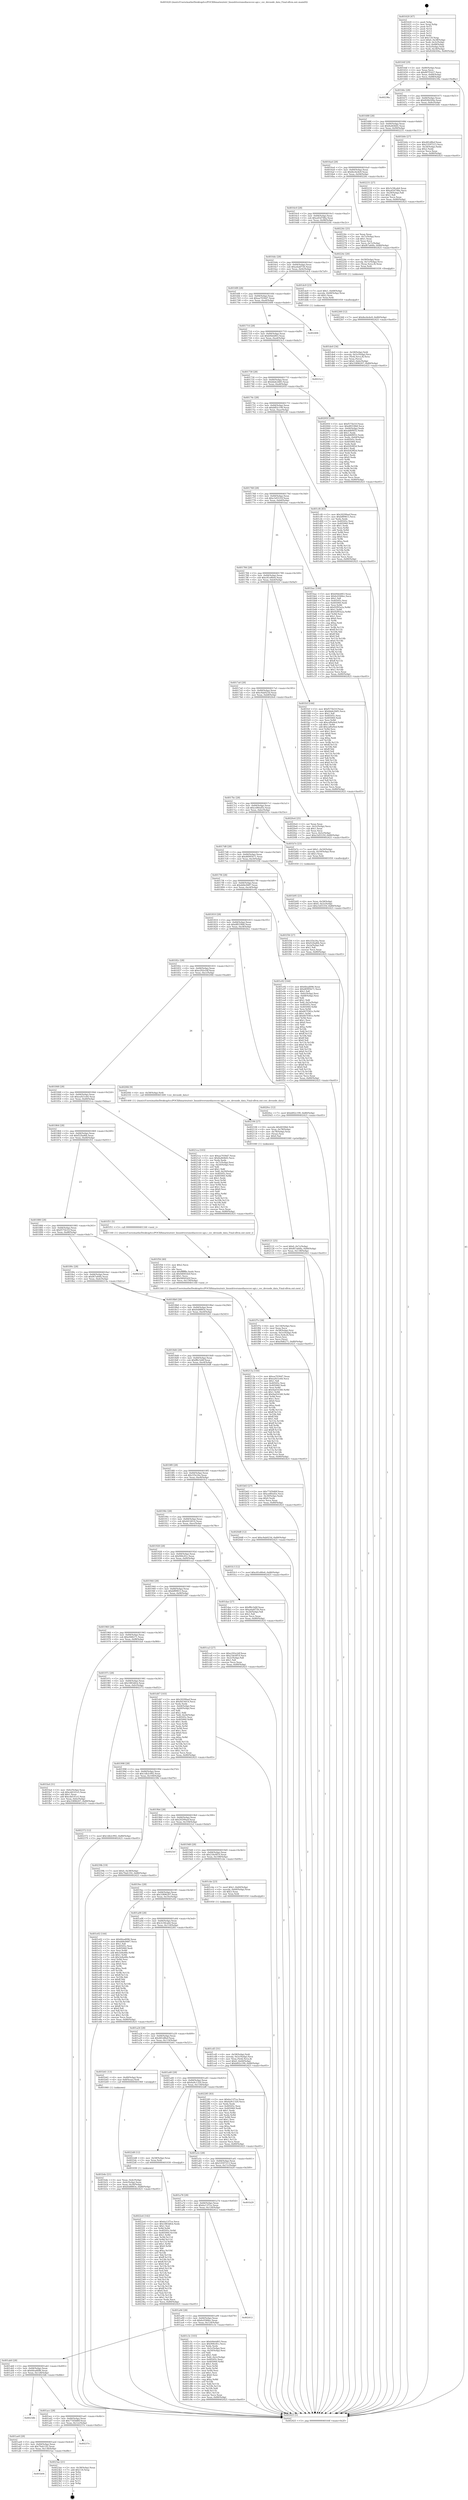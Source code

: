 digraph "0x401620" {
  label = "0x401620 (/mnt/c/Users/mathe/Desktop/tcc/POCII/binaries/extr_linuxdriversmediaceccec-api.c_cec_devnode_data_Final-ollvm.out::main(0))"
  labelloc = "t"
  node[shape=record]

  Entry [label="",width=0.3,height=0.3,shape=circle,fillcolor=black,style=filled]
  "0x40164f" [label="{
     0x40164f [29]\l
     | [instrs]\l
     &nbsp;&nbsp;0x40164f \<+3\>: mov -0x80(%rbp),%eax\l
     &nbsp;&nbsp;0x401652 \<+2\>: mov %eax,%ecx\l
     &nbsp;&nbsp;0x401654 \<+6\>: sub $0x807f1627,%ecx\l
     &nbsp;&nbsp;0x40165a \<+6\>: mov %eax,-0x84(%rbp)\l
     &nbsp;&nbsp;0x401660 \<+6\>: mov %ecx,-0x88(%rbp)\l
     &nbsp;&nbsp;0x401666 \<+6\>: je 000000000040238a \<main+0xd6a\>\l
  }"]
  "0x40238a" [label="{
     0x40238a\l
  }", style=dashed]
  "0x40166c" [label="{
     0x40166c [28]\l
     | [instrs]\l
     &nbsp;&nbsp;0x40166c \<+5\>: jmp 0000000000401671 \<main+0x51\>\l
     &nbsp;&nbsp;0x401671 \<+6\>: mov -0x84(%rbp),%eax\l
     &nbsp;&nbsp;0x401677 \<+5\>: sub $0x826b504a,%eax\l
     &nbsp;&nbsp;0x40167c \<+6\>: mov %eax,-0x8c(%rbp)\l
     &nbsp;&nbsp;0x401682 \<+6\>: je 0000000000401b0e \<main+0x4ee\>\l
  }"]
  Exit [label="",width=0.3,height=0.3,shape=circle,fillcolor=black,style=filled,peripheries=2]
  "0x401b0e" [label="{
     0x401b0e [27]\l
     | [instrs]\l
     &nbsp;&nbsp;0x401b0e \<+5\>: mov $0x481df6ef,%eax\l
     &nbsp;&nbsp;0x401b13 \<+5\>: mov $0x53597213,%ecx\l
     &nbsp;&nbsp;0x401b18 \<+3\>: mov -0x34(%rbp),%edx\l
     &nbsp;&nbsp;0x401b1b \<+3\>: cmp $0x2,%edx\l
     &nbsp;&nbsp;0x401b1e \<+3\>: cmovne %ecx,%eax\l
     &nbsp;&nbsp;0x401b21 \<+3\>: mov %eax,-0x80(%rbp)\l
     &nbsp;&nbsp;0x401b24 \<+5\>: jmp 0000000000402425 \<main+0xe05\>\l
  }"]
  "0x401688" [label="{
     0x401688 [28]\l
     | [instrs]\l
     &nbsp;&nbsp;0x401688 \<+5\>: jmp 000000000040168d \<main+0x6d\>\l
     &nbsp;&nbsp;0x40168d \<+6\>: mov -0x84(%rbp),%eax\l
     &nbsp;&nbsp;0x401693 \<+5\>: sub $0x8a464bf2,%eax\l
     &nbsp;&nbsp;0x401698 \<+6\>: mov %eax,-0x90(%rbp)\l
     &nbsp;&nbsp;0x40169e \<+6\>: je 0000000000402231 \<main+0xc11\>\l
  }"]
  "0x402425" [label="{
     0x402425 [5]\l
     | [instrs]\l
     &nbsp;&nbsp;0x402425 \<+5\>: jmp 000000000040164f \<main+0x2f\>\l
  }"]
  "0x401620" [label="{
     0x401620 [47]\l
     | [instrs]\l
     &nbsp;&nbsp;0x401620 \<+1\>: push %rbp\l
     &nbsp;&nbsp;0x401621 \<+3\>: mov %rsp,%rbp\l
     &nbsp;&nbsp;0x401624 \<+2\>: push %r15\l
     &nbsp;&nbsp;0x401626 \<+2\>: push %r14\l
     &nbsp;&nbsp;0x401628 \<+2\>: push %r13\l
     &nbsp;&nbsp;0x40162a \<+2\>: push %r12\l
     &nbsp;&nbsp;0x40162c \<+1\>: push %rbx\l
     &nbsp;&nbsp;0x40162d \<+7\>: sub $0x118,%rsp\l
     &nbsp;&nbsp;0x401634 \<+7\>: movl $0x0,-0x38(%rbp)\l
     &nbsp;&nbsp;0x40163b \<+3\>: mov %edi,-0x3c(%rbp)\l
     &nbsp;&nbsp;0x40163e \<+4\>: mov %rsi,-0x48(%rbp)\l
     &nbsp;&nbsp;0x401642 \<+3\>: mov -0x3c(%rbp),%edi\l
     &nbsp;&nbsp;0x401645 \<+3\>: mov %edi,-0x34(%rbp)\l
     &nbsp;&nbsp;0x401648 \<+7\>: movl $0x826b504a,-0x80(%rbp)\l
  }"]
  "0x401b04" [label="{
     0x401b04\l
  }", style=dashed]
  "0x402231" [label="{
     0x402231 [27]\l
     | [instrs]\l
     &nbsp;&nbsp;0x402231 \<+5\>: mov $0x3c58cab4,%eax\l
     &nbsp;&nbsp;0x402236 \<+5\>: mov $0xa45d748a,%ecx\l
     &nbsp;&nbsp;0x40223b \<+3\>: mov -0x29(%rbp),%dl\l
     &nbsp;&nbsp;0x40223e \<+3\>: test $0x1,%dl\l
     &nbsp;&nbsp;0x402241 \<+3\>: cmovne %ecx,%eax\l
     &nbsp;&nbsp;0x402244 \<+3\>: mov %eax,-0x80(%rbp)\l
     &nbsp;&nbsp;0x402247 \<+5\>: jmp 0000000000402425 \<main+0xe05\>\l
  }"]
  "0x4016a4" [label="{
     0x4016a4 [28]\l
     | [instrs]\l
     &nbsp;&nbsp;0x4016a4 \<+5\>: jmp 00000000004016a9 \<main+0x89\>\l
     &nbsp;&nbsp;0x4016a9 \<+6\>: mov -0x84(%rbp),%eax\l
     &nbsp;&nbsp;0x4016af \<+5\>: sub $0x8ec6e4e9,%eax\l
     &nbsp;&nbsp;0x4016b4 \<+6\>: mov %eax,-0x94(%rbp)\l
     &nbsp;&nbsp;0x4016ba \<+6\>: je 000000000040226c \<main+0xc4c\>\l
  }"]
  "0x4023ae" [label="{
     0x4023ae [21]\l
     | [instrs]\l
     &nbsp;&nbsp;0x4023ae \<+3\>: mov -0x38(%rbp),%eax\l
     &nbsp;&nbsp;0x4023b1 \<+7\>: add $0x118,%rsp\l
     &nbsp;&nbsp;0x4023b8 \<+1\>: pop %rbx\l
     &nbsp;&nbsp;0x4023b9 \<+2\>: pop %r12\l
     &nbsp;&nbsp;0x4023bb \<+2\>: pop %r13\l
     &nbsp;&nbsp;0x4023bd \<+2\>: pop %r14\l
     &nbsp;&nbsp;0x4023bf \<+2\>: pop %r15\l
     &nbsp;&nbsp;0x4023c1 \<+1\>: pop %rbp\l
     &nbsp;&nbsp;0x4023c2 \<+1\>: ret\l
  }"]
  "0x40226c" [label="{
     0x40226c [25]\l
     | [instrs]\l
     &nbsp;&nbsp;0x40226c \<+2\>: xor %eax,%eax\l
     &nbsp;&nbsp;0x40226e \<+3\>: mov -0x7c(%rbp),%ecx\l
     &nbsp;&nbsp;0x402271 \<+3\>: sub $0x1,%eax\l
     &nbsp;&nbsp;0x402274 \<+2\>: sub %eax,%ecx\l
     &nbsp;&nbsp;0x402276 \<+3\>: mov %ecx,-0x7c(%rbp)\l
     &nbsp;&nbsp;0x402279 \<+7\>: movl $0xf67a60fa,-0x80(%rbp)\l
     &nbsp;&nbsp;0x402280 \<+5\>: jmp 0000000000402425 \<main+0xe05\>\l
  }"]
  "0x4016c0" [label="{
     0x4016c0 [28]\l
     | [instrs]\l
     &nbsp;&nbsp;0x4016c0 \<+5\>: jmp 00000000004016c5 \<main+0xa5\>\l
     &nbsp;&nbsp;0x4016c5 \<+6\>: mov -0x84(%rbp),%eax\l
     &nbsp;&nbsp;0x4016cb \<+5\>: sub $0xa45d748a,%eax\l
     &nbsp;&nbsp;0x4016d0 \<+6\>: mov %eax,-0x98(%rbp)\l
     &nbsp;&nbsp;0x4016d6 \<+6\>: je 000000000040224c \<main+0xc2c\>\l
  }"]
  "0x401ae8" [label="{
     0x401ae8 [28]\l
     | [instrs]\l
     &nbsp;&nbsp;0x401ae8 \<+5\>: jmp 0000000000401aed \<main+0x4cd\>\l
     &nbsp;&nbsp;0x401aed \<+6\>: mov -0x84(%rbp),%eax\l
     &nbsp;&nbsp;0x401af3 \<+5\>: sub $0x79afc192,%eax\l
     &nbsp;&nbsp;0x401af8 \<+6\>: mov %eax,-0x130(%rbp)\l
     &nbsp;&nbsp;0x401afe \<+6\>: je 00000000004023ae \<main+0xd8e\>\l
  }"]
  "0x40224c" [label="{
     0x40224c [20]\l
     | [instrs]\l
     &nbsp;&nbsp;0x40224c \<+4\>: mov -0x58(%rbp),%rax\l
     &nbsp;&nbsp;0x402250 \<+4\>: movslq -0x7c(%rbp),%rcx\l
     &nbsp;&nbsp;0x402254 \<+4\>: mov (%rax,%rcx,8),%rax\l
     &nbsp;&nbsp;0x402258 \<+3\>: mov %rax,%rdi\l
     &nbsp;&nbsp;0x40225b \<+5\>: call 0000000000401030 \<free@plt\>\l
     | [calls]\l
     &nbsp;&nbsp;0x401030 \{1\} (unknown)\l
  }"]
  "0x4016dc" [label="{
     0x4016dc [28]\l
     | [instrs]\l
     &nbsp;&nbsp;0x4016dc \<+5\>: jmp 00000000004016e1 \<main+0xc1\>\l
     &nbsp;&nbsp;0x4016e1 \<+6\>: mov -0x84(%rbp),%eax\l
     &nbsp;&nbsp;0x4016e7 \<+5\>: sub $0xa4abf726,%eax\l
     &nbsp;&nbsp;0x4016ec \<+6\>: mov %eax,-0x9c(%rbp)\l
     &nbsp;&nbsp;0x4016f2 \<+6\>: je 0000000000401dc9 \<main+0x7a9\>\l
  }"]
  "0x40237e" [label="{
     0x40237e\l
  }", style=dashed]
  "0x401dc9" [label="{
     0x401dc9 [23]\l
     | [instrs]\l
     &nbsp;&nbsp;0x401dc9 \<+7\>: movl $0x1,-0x68(%rbp)\l
     &nbsp;&nbsp;0x401dd0 \<+4\>: movslq -0x68(%rbp),%rax\l
     &nbsp;&nbsp;0x401dd4 \<+4\>: shl $0x2,%rax\l
     &nbsp;&nbsp;0x401dd8 \<+3\>: mov %rax,%rdi\l
     &nbsp;&nbsp;0x401ddb \<+5\>: call 0000000000401050 \<malloc@plt\>\l
     | [calls]\l
     &nbsp;&nbsp;0x401050 \{1\} (unknown)\l
  }"]
  "0x4016f8" [label="{
     0x4016f8 [28]\l
     | [instrs]\l
     &nbsp;&nbsp;0x4016f8 \<+5\>: jmp 00000000004016fd \<main+0xdd\>\l
     &nbsp;&nbsp;0x4016fd \<+6\>: mov -0x84(%rbp),%eax\l
     &nbsp;&nbsp;0x401703 \<+5\>: sub $0xaa7030d7,%eax\l
     &nbsp;&nbsp;0x401708 \<+6\>: mov %eax,-0xa0(%rbp)\l
     &nbsp;&nbsp;0x40170e \<+6\>: je 0000000000402406 \<main+0xde6\>\l
  }"]
  "0x401acc" [label="{
     0x401acc [28]\l
     | [instrs]\l
     &nbsp;&nbsp;0x401acc \<+5\>: jmp 0000000000401ad1 \<main+0x4b1\>\l
     &nbsp;&nbsp;0x401ad1 \<+6\>: mov -0x84(%rbp),%eax\l
     &nbsp;&nbsp;0x401ad7 \<+5\>: sub $0x77d5b80f,%eax\l
     &nbsp;&nbsp;0x401adc \<+6\>: mov %eax,-0x12c(%rbp)\l
     &nbsp;&nbsp;0x401ae2 \<+6\>: je 000000000040237e \<main+0xd5e\>\l
  }"]
  "0x402406" [label="{
     0x402406\l
  }", style=dashed]
  "0x401714" [label="{
     0x401714 [28]\l
     | [instrs]\l
     &nbsp;&nbsp;0x401714 \<+5\>: jmp 0000000000401719 \<main+0xf9\>\l
     &nbsp;&nbsp;0x401719 \<+6\>: mov -0x84(%rbp),%eax\l
     &nbsp;&nbsp;0x40171f \<+5\>: sub $0xb9debf63,%eax\l
     &nbsp;&nbsp;0x401724 \<+6\>: mov %eax,-0xa4(%rbp)\l
     &nbsp;&nbsp;0x40172a \<+6\>: je 00000000004023c3 \<main+0xda3\>\l
  }"]
  "0x4023db" [label="{
     0x4023db\l
  }", style=dashed]
  "0x4023c3" [label="{
     0x4023c3\l
  }", style=dashed]
  "0x401730" [label="{
     0x401730 [28]\l
     | [instrs]\l
     &nbsp;&nbsp;0x401730 \<+5\>: jmp 0000000000401735 \<main+0x115\>\l
     &nbsp;&nbsp;0x401735 \<+6\>: mov -0x84(%rbp),%eax\l
     &nbsp;&nbsp;0x40173b \<+5\>: sub $0xbbde2b83,%eax\l
     &nbsp;&nbsp;0x401740 \<+6\>: mov %eax,-0xa8(%rbp)\l
     &nbsp;&nbsp;0x401746 \<+6\>: je 000000000040205f \<main+0xa3f\>\l
  }"]
  "0x4022e4" [label="{
     0x4022e4 [142]\l
     | [instrs]\l
     &nbsp;&nbsp;0x4022e4 \<+5\>: mov $0x6a11f7ce,%ecx\l
     &nbsp;&nbsp;0x4022e9 \<+5\>: mov $0x1883dfcb,%edx\l
     &nbsp;&nbsp;0x4022ee \<+3\>: mov $0x1,%sil\l
     &nbsp;&nbsp;0x4022f1 \<+3\>: xor %r8d,%r8d\l
     &nbsp;&nbsp;0x4022f4 \<+8\>: mov 0x40505c,%r9d\l
     &nbsp;&nbsp;0x4022fc \<+8\>: mov 0x405060,%r10d\l
     &nbsp;&nbsp;0x402304 \<+4\>: sub $0x1,%r8d\l
     &nbsp;&nbsp;0x402308 \<+3\>: mov %r9d,%r11d\l
     &nbsp;&nbsp;0x40230b \<+3\>: add %r8d,%r11d\l
     &nbsp;&nbsp;0x40230e \<+4\>: imul %r11d,%r9d\l
     &nbsp;&nbsp;0x402312 \<+4\>: and $0x1,%r9d\l
     &nbsp;&nbsp;0x402316 \<+4\>: cmp $0x0,%r9d\l
     &nbsp;&nbsp;0x40231a \<+3\>: sete %bl\l
     &nbsp;&nbsp;0x40231d \<+4\>: cmp $0xa,%r10d\l
     &nbsp;&nbsp;0x402321 \<+4\>: setl %r14b\l
     &nbsp;&nbsp;0x402325 \<+3\>: mov %bl,%r15b\l
     &nbsp;&nbsp;0x402328 \<+4\>: xor $0xff,%r15b\l
     &nbsp;&nbsp;0x40232c \<+3\>: mov %r14b,%r12b\l
     &nbsp;&nbsp;0x40232f \<+4\>: xor $0xff,%r12b\l
     &nbsp;&nbsp;0x402333 \<+4\>: xor $0x0,%sil\l
     &nbsp;&nbsp;0x402337 \<+3\>: mov %r15b,%r13b\l
     &nbsp;&nbsp;0x40233a \<+4\>: and $0x0,%r13b\l
     &nbsp;&nbsp;0x40233e \<+3\>: and %sil,%bl\l
     &nbsp;&nbsp;0x402341 \<+3\>: mov %r12b,%al\l
     &nbsp;&nbsp;0x402344 \<+2\>: and $0x0,%al\l
     &nbsp;&nbsp;0x402346 \<+3\>: and %sil,%r14b\l
     &nbsp;&nbsp;0x402349 \<+3\>: or %bl,%r13b\l
     &nbsp;&nbsp;0x40234c \<+3\>: or %r14b,%al\l
     &nbsp;&nbsp;0x40234f \<+3\>: xor %al,%r13b\l
     &nbsp;&nbsp;0x402352 \<+3\>: or %r12b,%r15b\l
     &nbsp;&nbsp;0x402355 \<+4\>: xor $0xff,%r15b\l
     &nbsp;&nbsp;0x402359 \<+4\>: or $0x0,%sil\l
     &nbsp;&nbsp;0x40235d \<+3\>: and %sil,%r15b\l
     &nbsp;&nbsp;0x402360 \<+3\>: or %r15b,%r13b\l
     &nbsp;&nbsp;0x402363 \<+4\>: test $0x1,%r13b\l
     &nbsp;&nbsp;0x402367 \<+3\>: cmovne %edx,%ecx\l
     &nbsp;&nbsp;0x40236a \<+3\>: mov %ecx,-0x80(%rbp)\l
     &nbsp;&nbsp;0x40236d \<+5\>: jmp 0000000000402425 \<main+0xe05\>\l
  }"]
  "0x40205f" [label="{
     0x40205f [109]\l
     | [instrs]\l
     &nbsp;&nbsp;0x40205f \<+5\>: mov $0xf575b31f,%eax\l
     &nbsp;&nbsp;0x402064 \<+5\>: mov $0xdf033fb8,%ecx\l
     &nbsp;&nbsp;0x402069 \<+3\>: mov -0x64(%rbp),%edx\l
     &nbsp;&nbsp;0x40206c \<+6\>: add $0xdd6f0f32,%edx\l
     &nbsp;&nbsp;0x402072 \<+3\>: add $0x1,%edx\l
     &nbsp;&nbsp;0x402075 \<+6\>: sub $0xdd6f0f32,%edx\l
     &nbsp;&nbsp;0x40207b \<+3\>: mov %edx,-0x64(%rbp)\l
     &nbsp;&nbsp;0x40207e \<+7\>: mov 0x40505c,%edx\l
     &nbsp;&nbsp;0x402085 \<+7\>: mov 0x405060,%esi\l
     &nbsp;&nbsp;0x40208c \<+2\>: mov %edx,%edi\l
     &nbsp;&nbsp;0x40208e \<+6\>: sub $0xfc828f2d,%edi\l
     &nbsp;&nbsp;0x402094 \<+3\>: sub $0x1,%edi\l
     &nbsp;&nbsp;0x402097 \<+6\>: add $0xfc828f2d,%edi\l
     &nbsp;&nbsp;0x40209d \<+3\>: imul %edi,%edx\l
     &nbsp;&nbsp;0x4020a0 \<+3\>: and $0x1,%edx\l
     &nbsp;&nbsp;0x4020a3 \<+3\>: cmp $0x0,%edx\l
     &nbsp;&nbsp;0x4020a6 \<+4\>: sete %r8b\l
     &nbsp;&nbsp;0x4020aa \<+3\>: cmp $0xa,%esi\l
     &nbsp;&nbsp;0x4020ad \<+4\>: setl %r9b\l
     &nbsp;&nbsp;0x4020b1 \<+3\>: mov %r8b,%r10b\l
     &nbsp;&nbsp;0x4020b4 \<+3\>: and %r9b,%r10b\l
     &nbsp;&nbsp;0x4020b7 \<+3\>: xor %r9b,%r8b\l
     &nbsp;&nbsp;0x4020ba \<+3\>: or %r8b,%r10b\l
     &nbsp;&nbsp;0x4020bd \<+4\>: test $0x1,%r10b\l
     &nbsp;&nbsp;0x4020c1 \<+3\>: cmovne %ecx,%eax\l
     &nbsp;&nbsp;0x4020c4 \<+3\>: mov %eax,-0x80(%rbp)\l
     &nbsp;&nbsp;0x4020c7 \<+5\>: jmp 0000000000402425 \<main+0xe05\>\l
  }"]
  "0x40174c" [label="{
     0x40174c [28]\l
     | [instrs]\l
     &nbsp;&nbsp;0x40174c \<+5\>: jmp 0000000000401751 \<main+0x131\>\l
     &nbsp;&nbsp;0x401751 \<+6\>: mov -0x84(%rbp),%eax\l
     &nbsp;&nbsp;0x401757 \<+5\>: sub $0xbf02c199,%eax\l
     &nbsp;&nbsp;0x40175c \<+6\>: mov %eax,-0xac(%rbp)\l
     &nbsp;&nbsp;0x401762 \<+6\>: je 0000000000401cf4 \<main+0x6d4\>\l
  }"]
  "0x402260" [label="{
     0x402260 [12]\l
     | [instrs]\l
     &nbsp;&nbsp;0x402260 \<+7\>: movl $0x8ec6e4e9,-0x80(%rbp)\l
     &nbsp;&nbsp;0x402267 \<+5\>: jmp 0000000000402425 \<main+0xe05\>\l
  }"]
  "0x401cf4" [label="{
     0x401cf4 [83]\l
     | [instrs]\l
     &nbsp;&nbsp;0x401cf4 \<+5\>: mov $0x20299aef,%eax\l
     &nbsp;&nbsp;0x401cf9 \<+5\>: mov $0xbf89815,%ecx\l
     &nbsp;&nbsp;0x401cfe \<+2\>: xor %edx,%edx\l
     &nbsp;&nbsp;0x401d00 \<+7\>: mov 0x40505c,%esi\l
     &nbsp;&nbsp;0x401d07 \<+7\>: mov 0x405060,%edi\l
     &nbsp;&nbsp;0x401d0e \<+3\>: sub $0x1,%edx\l
     &nbsp;&nbsp;0x401d11 \<+3\>: mov %esi,%r8d\l
     &nbsp;&nbsp;0x401d14 \<+3\>: add %edx,%r8d\l
     &nbsp;&nbsp;0x401d17 \<+4\>: imul %r8d,%esi\l
     &nbsp;&nbsp;0x401d1b \<+3\>: and $0x1,%esi\l
     &nbsp;&nbsp;0x401d1e \<+3\>: cmp $0x0,%esi\l
     &nbsp;&nbsp;0x401d21 \<+4\>: sete %r9b\l
     &nbsp;&nbsp;0x401d25 \<+3\>: cmp $0xa,%edi\l
     &nbsp;&nbsp;0x401d28 \<+4\>: setl %r10b\l
     &nbsp;&nbsp;0x401d2c \<+3\>: mov %r9b,%r11b\l
     &nbsp;&nbsp;0x401d2f \<+3\>: and %r10b,%r11b\l
     &nbsp;&nbsp;0x401d32 \<+3\>: xor %r10b,%r9b\l
     &nbsp;&nbsp;0x401d35 \<+3\>: or %r9b,%r11b\l
     &nbsp;&nbsp;0x401d38 \<+4\>: test $0x1,%r11b\l
     &nbsp;&nbsp;0x401d3c \<+3\>: cmovne %ecx,%eax\l
     &nbsp;&nbsp;0x401d3f \<+3\>: mov %eax,-0x80(%rbp)\l
     &nbsp;&nbsp;0x401d42 \<+5\>: jmp 0000000000402425 \<main+0xe05\>\l
  }"]
  "0x401768" [label="{
     0x401768 [28]\l
     | [instrs]\l
     &nbsp;&nbsp;0x401768 \<+5\>: jmp 000000000040176d \<main+0x14d\>\l
     &nbsp;&nbsp;0x40176d \<+6\>: mov -0x84(%rbp),%eax\l
     &nbsp;&nbsp;0x401773 \<+5\>: sub $0xc5d5535f,%eax\l
     &nbsp;&nbsp;0x401778 \<+6\>: mov %eax,-0xb0(%rbp)\l
     &nbsp;&nbsp;0x40177e \<+6\>: je 0000000000401bac \<main+0x58c\>\l
  }"]
  "0x402121" [label="{
     0x402121 [25]\l
     | [instrs]\l
     &nbsp;&nbsp;0x402121 \<+7\>: movl $0x0,-0x7c(%rbp)\l
     &nbsp;&nbsp;0x402128 \<+7\>: movl $0xf67a60fa,-0x80(%rbp)\l
     &nbsp;&nbsp;0x40212f \<+6\>: mov %eax,-0x138(%rbp)\l
     &nbsp;&nbsp;0x402135 \<+5\>: jmp 0000000000402425 \<main+0xe05\>\l
  }"]
  "0x401bac" [label="{
     0x401bac [144]\l
     | [instrs]\l
     &nbsp;&nbsp;0x401bac \<+5\>: mov $0xb9debf63,%eax\l
     &nbsp;&nbsp;0x401bb1 \<+5\>: mov $0x6c0368ec,%ecx\l
     &nbsp;&nbsp;0x401bb6 \<+2\>: mov $0x1,%dl\l
     &nbsp;&nbsp;0x401bb8 \<+7\>: mov 0x40505c,%esi\l
     &nbsp;&nbsp;0x401bbf \<+7\>: mov 0x405060,%edi\l
     &nbsp;&nbsp;0x401bc6 \<+3\>: mov %esi,%r8d\l
     &nbsp;&nbsp;0x401bc9 \<+7\>: sub $0x92f93a2a,%r8d\l
     &nbsp;&nbsp;0x401bd0 \<+4\>: sub $0x1,%r8d\l
     &nbsp;&nbsp;0x401bd4 \<+7\>: add $0x92f93a2a,%r8d\l
     &nbsp;&nbsp;0x401bdb \<+4\>: imul %r8d,%esi\l
     &nbsp;&nbsp;0x401bdf \<+3\>: and $0x1,%esi\l
     &nbsp;&nbsp;0x401be2 \<+3\>: cmp $0x0,%esi\l
     &nbsp;&nbsp;0x401be5 \<+4\>: sete %r9b\l
     &nbsp;&nbsp;0x401be9 \<+3\>: cmp $0xa,%edi\l
     &nbsp;&nbsp;0x401bec \<+4\>: setl %r10b\l
     &nbsp;&nbsp;0x401bf0 \<+3\>: mov %r9b,%r11b\l
     &nbsp;&nbsp;0x401bf3 \<+4\>: xor $0xff,%r11b\l
     &nbsp;&nbsp;0x401bf7 \<+3\>: mov %r10b,%bl\l
     &nbsp;&nbsp;0x401bfa \<+3\>: xor $0xff,%bl\l
     &nbsp;&nbsp;0x401bfd \<+3\>: xor $0x0,%dl\l
     &nbsp;&nbsp;0x401c00 \<+3\>: mov %r11b,%r14b\l
     &nbsp;&nbsp;0x401c03 \<+4\>: and $0x0,%r14b\l
     &nbsp;&nbsp;0x401c07 \<+3\>: and %dl,%r9b\l
     &nbsp;&nbsp;0x401c0a \<+3\>: mov %bl,%r15b\l
     &nbsp;&nbsp;0x401c0d \<+4\>: and $0x0,%r15b\l
     &nbsp;&nbsp;0x401c11 \<+3\>: and %dl,%r10b\l
     &nbsp;&nbsp;0x401c14 \<+3\>: or %r9b,%r14b\l
     &nbsp;&nbsp;0x401c17 \<+3\>: or %r10b,%r15b\l
     &nbsp;&nbsp;0x401c1a \<+3\>: xor %r15b,%r14b\l
     &nbsp;&nbsp;0x401c1d \<+3\>: or %bl,%r11b\l
     &nbsp;&nbsp;0x401c20 \<+4\>: xor $0xff,%r11b\l
     &nbsp;&nbsp;0x401c24 \<+3\>: or $0x0,%dl\l
     &nbsp;&nbsp;0x401c27 \<+3\>: and %dl,%r11b\l
     &nbsp;&nbsp;0x401c2a \<+3\>: or %r11b,%r14b\l
     &nbsp;&nbsp;0x401c2d \<+4\>: test $0x1,%r14b\l
     &nbsp;&nbsp;0x401c31 \<+3\>: cmovne %ecx,%eax\l
     &nbsp;&nbsp;0x401c34 \<+3\>: mov %eax,-0x80(%rbp)\l
     &nbsp;&nbsp;0x401c37 \<+5\>: jmp 0000000000402425 \<main+0xe05\>\l
  }"]
  "0x401784" [label="{
     0x401784 [28]\l
     | [instrs]\l
     &nbsp;&nbsp;0x401784 \<+5\>: jmp 0000000000401789 \<main+0x169\>\l
     &nbsp;&nbsp;0x401789 \<+6\>: mov -0x84(%rbp),%eax\l
     &nbsp;&nbsp;0x40178f \<+5\>: sub $0xc81e80e6,%eax\l
     &nbsp;&nbsp;0x401794 \<+6\>: mov %eax,-0xb4(%rbp)\l
     &nbsp;&nbsp;0x40179a \<+6\>: je 0000000000401fcf \<main+0x9af\>\l
  }"]
  "0x402106" [label="{
     0x402106 [27]\l
     | [instrs]\l
     &nbsp;&nbsp;0x402106 \<+10\>: movabs $0x4030b6,%rdi\l
     &nbsp;&nbsp;0x402110 \<+4\>: mov %rax,-0x78(%rbp)\l
     &nbsp;&nbsp;0x402114 \<+4\>: mov -0x78(%rbp),%rax\l
     &nbsp;&nbsp;0x402118 \<+2\>: mov (%rax),%esi\l
     &nbsp;&nbsp;0x40211a \<+2\>: mov $0x0,%al\l
     &nbsp;&nbsp;0x40211c \<+5\>: call 0000000000401040 \<printf@plt\>\l
     | [calls]\l
     &nbsp;&nbsp;0x401040 \{1\} (unknown)\l
  }"]
  "0x401fcf" [label="{
     0x401fcf [144]\l
     | [instrs]\l
     &nbsp;&nbsp;0x401fcf \<+5\>: mov $0xf575b31f,%eax\l
     &nbsp;&nbsp;0x401fd4 \<+5\>: mov $0xbbde2b83,%ecx\l
     &nbsp;&nbsp;0x401fd9 \<+2\>: mov $0x1,%dl\l
     &nbsp;&nbsp;0x401fdb \<+7\>: mov 0x40505c,%esi\l
     &nbsp;&nbsp;0x401fe2 \<+7\>: mov 0x405060,%edi\l
     &nbsp;&nbsp;0x401fe9 \<+3\>: mov %esi,%r8d\l
     &nbsp;&nbsp;0x401fec \<+7\>: sub $0xcaf0a9ed,%r8d\l
     &nbsp;&nbsp;0x401ff3 \<+4\>: sub $0x1,%r8d\l
     &nbsp;&nbsp;0x401ff7 \<+7\>: add $0xcaf0a9ed,%r8d\l
     &nbsp;&nbsp;0x401ffe \<+4\>: imul %r8d,%esi\l
     &nbsp;&nbsp;0x402002 \<+3\>: and $0x1,%esi\l
     &nbsp;&nbsp;0x402005 \<+3\>: cmp $0x0,%esi\l
     &nbsp;&nbsp;0x402008 \<+4\>: sete %r9b\l
     &nbsp;&nbsp;0x40200c \<+3\>: cmp $0xa,%edi\l
     &nbsp;&nbsp;0x40200f \<+4\>: setl %r10b\l
     &nbsp;&nbsp;0x402013 \<+3\>: mov %r9b,%r11b\l
     &nbsp;&nbsp;0x402016 \<+4\>: xor $0xff,%r11b\l
     &nbsp;&nbsp;0x40201a \<+3\>: mov %r10b,%bl\l
     &nbsp;&nbsp;0x40201d \<+3\>: xor $0xff,%bl\l
     &nbsp;&nbsp;0x402020 \<+3\>: xor $0x0,%dl\l
     &nbsp;&nbsp;0x402023 \<+3\>: mov %r11b,%r14b\l
     &nbsp;&nbsp;0x402026 \<+4\>: and $0x0,%r14b\l
     &nbsp;&nbsp;0x40202a \<+3\>: and %dl,%r9b\l
     &nbsp;&nbsp;0x40202d \<+3\>: mov %bl,%r15b\l
     &nbsp;&nbsp;0x402030 \<+4\>: and $0x0,%r15b\l
     &nbsp;&nbsp;0x402034 \<+3\>: and %dl,%r10b\l
     &nbsp;&nbsp;0x402037 \<+3\>: or %r9b,%r14b\l
     &nbsp;&nbsp;0x40203a \<+3\>: or %r10b,%r15b\l
     &nbsp;&nbsp;0x40203d \<+3\>: xor %r15b,%r14b\l
     &nbsp;&nbsp;0x402040 \<+3\>: or %bl,%r11b\l
     &nbsp;&nbsp;0x402043 \<+4\>: xor $0xff,%r11b\l
     &nbsp;&nbsp;0x402047 \<+3\>: or $0x0,%dl\l
     &nbsp;&nbsp;0x40204a \<+3\>: and %dl,%r11b\l
     &nbsp;&nbsp;0x40204d \<+3\>: or %r11b,%r14b\l
     &nbsp;&nbsp;0x402050 \<+4\>: test $0x1,%r14b\l
     &nbsp;&nbsp;0x402054 \<+3\>: cmovne %ecx,%eax\l
     &nbsp;&nbsp;0x402057 \<+3\>: mov %eax,-0x80(%rbp)\l
     &nbsp;&nbsp;0x40205a \<+5\>: jmp 0000000000402425 \<main+0xe05\>\l
  }"]
  "0x4017a0" [label="{
     0x4017a0 [28]\l
     | [instrs]\l
     &nbsp;&nbsp;0x4017a0 \<+5\>: jmp 00000000004017a5 \<main+0x185\>\l
     &nbsp;&nbsp;0x4017a5 \<+6\>: mov -0x84(%rbp),%eax\l
     &nbsp;&nbsp;0x4017ab \<+5\>: sub $0xc9ab023d,%eax\l
     &nbsp;&nbsp;0x4017b0 \<+6\>: mov %eax,-0xb8(%rbp)\l
     &nbsp;&nbsp;0x4017b6 \<+6\>: je 00000000004020e4 \<main+0xac4\>\l
  }"]
  "0x401f7e" [label="{
     0x401f7e [38]\l
     | [instrs]\l
     &nbsp;&nbsp;0x401f7e \<+6\>: mov -0x134(%rbp),%ecx\l
     &nbsp;&nbsp;0x401f84 \<+3\>: imul %eax,%ecx\l
     &nbsp;&nbsp;0x401f87 \<+4\>: mov -0x58(%rbp),%rsi\l
     &nbsp;&nbsp;0x401f8b \<+4\>: movslq -0x5c(%rbp),%rdi\l
     &nbsp;&nbsp;0x401f8f \<+4\>: mov (%rsi,%rdi,8),%rsi\l
     &nbsp;&nbsp;0x401f93 \<+3\>: mov (%rsi),%rsi\l
     &nbsp;&nbsp;0x401f96 \<+2\>: mov %ecx,(%rsi)\l
     &nbsp;&nbsp;0x401f98 \<+7\>: movl $0xe9d6271,-0x80(%rbp)\l
     &nbsp;&nbsp;0x401f9f \<+5\>: jmp 0000000000402425 \<main+0xe05\>\l
  }"]
  "0x4020e4" [label="{
     0x4020e4 [25]\l
     | [instrs]\l
     &nbsp;&nbsp;0x4020e4 \<+2\>: xor %eax,%eax\l
     &nbsp;&nbsp;0x4020e6 \<+3\>: mov -0x5c(%rbp),%ecx\l
     &nbsp;&nbsp;0x4020e9 \<+3\>: sub $0x1,%eax\l
     &nbsp;&nbsp;0x4020ec \<+2\>: sub %eax,%ecx\l
     &nbsp;&nbsp;0x4020ee \<+3\>: mov %ecx,-0x5c(%rbp)\l
     &nbsp;&nbsp;0x4020f1 \<+7\>: movl $0xc5d5535f,-0x80(%rbp)\l
     &nbsp;&nbsp;0x4020f8 \<+5\>: jmp 0000000000402425 \<main+0xe05\>\l
  }"]
  "0x4017bc" [label="{
     0x4017bc [28]\l
     | [instrs]\l
     &nbsp;&nbsp;0x4017bc \<+5\>: jmp 00000000004017c1 \<main+0x1a1\>\l
     &nbsp;&nbsp;0x4017c1 \<+6\>: mov -0x84(%rbp),%eax\l
     &nbsp;&nbsp;0x4017c7 \<+5\>: sub $0xce80ed5e,%eax\l
     &nbsp;&nbsp;0x4017cc \<+6\>: mov %eax,-0xbc(%rbp)\l
     &nbsp;&nbsp;0x4017d2 \<+6\>: je 0000000000401b7e \<main+0x55e\>\l
  }"]
  "0x401f56" [label="{
     0x401f56 [40]\l
     | [instrs]\l
     &nbsp;&nbsp;0x401f56 \<+5\>: mov $0x2,%ecx\l
     &nbsp;&nbsp;0x401f5b \<+1\>: cltd\l
     &nbsp;&nbsp;0x401f5c \<+2\>: idiv %ecx\l
     &nbsp;&nbsp;0x401f5e \<+6\>: imul $0xfffffffe,%edx,%ecx\l
     &nbsp;&nbsp;0x401f64 \<+6\>: sub $0x9d045d2f,%ecx\l
     &nbsp;&nbsp;0x401f6a \<+3\>: add $0x1,%ecx\l
     &nbsp;&nbsp;0x401f6d \<+6\>: add $0x9d045d2f,%ecx\l
     &nbsp;&nbsp;0x401f73 \<+6\>: mov %ecx,-0x134(%rbp)\l
     &nbsp;&nbsp;0x401f79 \<+5\>: call 0000000000401160 \<next_i\>\l
     | [calls]\l
     &nbsp;&nbsp;0x401160 \{1\} (/mnt/c/Users/mathe/Desktop/tcc/POCII/binaries/extr_linuxdriversmediaceccec-api.c_cec_devnode_data_Final-ollvm.out::next_i)\l
  }"]
  "0x401b7e" [label="{
     0x401b7e [23]\l
     | [instrs]\l
     &nbsp;&nbsp;0x401b7e \<+7\>: movl $0x1,-0x50(%rbp)\l
     &nbsp;&nbsp;0x401b85 \<+4\>: movslq -0x50(%rbp),%rax\l
     &nbsp;&nbsp;0x401b89 \<+4\>: shl $0x3,%rax\l
     &nbsp;&nbsp;0x401b8d \<+3\>: mov %rax,%rdi\l
     &nbsp;&nbsp;0x401b90 \<+5\>: call 0000000000401050 \<malloc@plt\>\l
     | [calls]\l
     &nbsp;&nbsp;0x401050 \{1\} (unknown)\l
  }"]
  "0x4017d8" [label="{
     0x4017d8 [28]\l
     | [instrs]\l
     &nbsp;&nbsp;0x4017d8 \<+5\>: jmp 00000000004017dd \<main+0x1bd\>\l
     &nbsp;&nbsp;0x4017dd \<+6\>: mov -0x84(%rbp),%eax\l
     &nbsp;&nbsp;0x4017e3 \<+5\>: sub $0xd6995b71,%eax\l
     &nbsp;&nbsp;0x4017e8 \<+6\>: mov %eax,-0xc0(%rbp)\l
     &nbsp;&nbsp;0x4017ee \<+6\>: je 0000000000401f36 \<main+0x916\>\l
  }"]
  "0x401de0" [label="{
     0x401de0 [34]\l
     | [instrs]\l
     &nbsp;&nbsp;0x401de0 \<+4\>: mov -0x58(%rbp),%rdi\l
     &nbsp;&nbsp;0x401de4 \<+4\>: movslq -0x5c(%rbp),%rcx\l
     &nbsp;&nbsp;0x401de8 \<+4\>: mov (%rdi,%rcx,8),%rcx\l
     &nbsp;&nbsp;0x401dec \<+3\>: mov %rax,(%rcx)\l
     &nbsp;&nbsp;0x401def \<+7\>: movl $0x0,-0x6c(%rbp)\l
     &nbsp;&nbsp;0x401df6 \<+7\>: movl $0x33896207,-0x80(%rbp)\l
     &nbsp;&nbsp;0x401dfd \<+5\>: jmp 0000000000402425 \<main+0xe05\>\l
  }"]
  "0x401f36" [label="{
     0x401f36 [27]\l
     | [instrs]\l
     &nbsp;&nbsp;0x401f36 \<+5\>: mov $0x1f3e24a,%eax\l
     &nbsp;&nbsp;0x401f3b \<+5\>: mov $0xf22fad6b,%ecx\l
     &nbsp;&nbsp;0x401f40 \<+3\>: mov -0x2a(%rbp),%dl\l
     &nbsp;&nbsp;0x401f43 \<+3\>: test $0x1,%dl\l
     &nbsp;&nbsp;0x401f46 \<+3\>: cmovne %ecx,%eax\l
     &nbsp;&nbsp;0x401f49 \<+3\>: mov %eax,-0x80(%rbp)\l
     &nbsp;&nbsp;0x401f4c \<+5\>: jmp 0000000000402425 \<main+0xe05\>\l
  }"]
  "0x4017f4" [label="{
     0x4017f4 [28]\l
     | [instrs]\l
     &nbsp;&nbsp;0x4017f4 \<+5\>: jmp 00000000004017f9 \<main+0x1d9\>\l
     &nbsp;&nbsp;0x4017f9 \<+6\>: mov -0x84(%rbp),%eax\l
     &nbsp;&nbsp;0x4017ff \<+5\>: sub $0xdd4e9487,%eax\l
     &nbsp;&nbsp;0x401804 \<+6\>: mov %eax,-0xc4(%rbp)\l
     &nbsp;&nbsp;0x40180a \<+6\>: je 0000000000401e92 \<main+0x872\>\l
  }"]
  "0x401cd5" [label="{
     0x401cd5 [31]\l
     | [instrs]\l
     &nbsp;&nbsp;0x401cd5 \<+4\>: mov -0x58(%rbp),%rdi\l
     &nbsp;&nbsp;0x401cd9 \<+4\>: movslq -0x5c(%rbp),%rcx\l
     &nbsp;&nbsp;0x401cdd \<+4\>: mov %rax,(%rdi,%rcx,8)\l
     &nbsp;&nbsp;0x401ce1 \<+7\>: movl $0x0,-0x64(%rbp)\l
     &nbsp;&nbsp;0x401ce8 \<+7\>: movl $0xbf02c199,-0x80(%rbp)\l
     &nbsp;&nbsp;0x401cef \<+5\>: jmp 0000000000402425 \<main+0xe05\>\l
  }"]
  "0x401e92" [label="{
     0x401e92 [164]\l
     | [instrs]\l
     &nbsp;&nbsp;0x401e92 \<+5\>: mov $0x6fead096,%eax\l
     &nbsp;&nbsp;0x401e97 \<+5\>: mov $0xd6995b71,%ecx\l
     &nbsp;&nbsp;0x401e9c \<+2\>: mov $0x1,%dl\l
     &nbsp;&nbsp;0x401e9e \<+3\>: mov -0x6c(%rbp),%esi\l
     &nbsp;&nbsp;0x401ea1 \<+3\>: cmp -0x68(%rbp),%esi\l
     &nbsp;&nbsp;0x401ea4 \<+4\>: setl %dil\l
     &nbsp;&nbsp;0x401ea8 \<+4\>: and $0x1,%dil\l
     &nbsp;&nbsp;0x401eac \<+4\>: mov %dil,-0x2a(%rbp)\l
     &nbsp;&nbsp;0x401eb0 \<+7\>: mov 0x40505c,%esi\l
     &nbsp;&nbsp;0x401eb7 \<+8\>: mov 0x405060,%r8d\l
     &nbsp;&nbsp;0x401ebf \<+3\>: mov %esi,%r9d\l
     &nbsp;&nbsp;0x401ec2 \<+7\>: sub $0x667f381e,%r9d\l
     &nbsp;&nbsp;0x401ec9 \<+4\>: sub $0x1,%r9d\l
     &nbsp;&nbsp;0x401ecd \<+7\>: add $0x667f381e,%r9d\l
     &nbsp;&nbsp;0x401ed4 \<+4\>: imul %r9d,%esi\l
     &nbsp;&nbsp;0x401ed8 \<+3\>: and $0x1,%esi\l
     &nbsp;&nbsp;0x401edb \<+3\>: cmp $0x0,%esi\l
     &nbsp;&nbsp;0x401ede \<+4\>: sete %dil\l
     &nbsp;&nbsp;0x401ee2 \<+4\>: cmp $0xa,%r8d\l
     &nbsp;&nbsp;0x401ee6 \<+4\>: setl %r10b\l
     &nbsp;&nbsp;0x401eea \<+3\>: mov %dil,%r11b\l
     &nbsp;&nbsp;0x401eed \<+4\>: xor $0xff,%r11b\l
     &nbsp;&nbsp;0x401ef1 \<+3\>: mov %r10b,%bl\l
     &nbsp;&nbsp;0x401ef4 \<+3\>: xor $0xff,%bl\l
     &nbsp;&nbsp;0x401ef7 \<+3\>: xor $0x0,%dl\l
     &nbsp;&nbsp;0x401efa \<+3\>: mov %r11b,%r14b\l
     &nbsp;&nbsp;0x401efd \<+4\>: and $0x0,%r14b\l
     &nbsp;&nbsp;0x401f01 \<+3\>: and %dl,%dil\l
     &nbsp;&nbsp;0x401f04 \<+3\>: mov %bl,%r15b\l
     &nbsp;&nbsp;0x401f07 \<+4\>: and $0x0,%r15b\l
     &nbsp;&nbsp;0x401f0b \<+3\>: and %dl,%r10b\l
     &nbsp;&nbsp;0x401f0e \<+3\>: or %dil,%r14b\l
     &nbsp;&nbsp;0x401f11 \<+3\>: or %r10b,%r15b\l
     &nbsp;&nbsp;0x401f14 \<+3\>: xor %r15b,%r14b\l
     &nbsp;&nbsp;0x401f17 \<+3\>: or %bl,%r11b\l
     &nbsp;&nbsp;0x401f1a \<+4\>: xor $0xff,%r11b\l
     &nbsp;&nbsp;0x401f1e \<+3\>: or $0x0,%dl\l
     &nbsp;&nbsp;0x401f21 \<+3\>: and %dl,%r11b\l
     &nbsp;&nbsp;0x401f24 \<+3\>: or %r11b,%r14b\l
     &nbsp;&nbsp;0x401f27 \<+4\>: test $0x1,%r14b\l
     &nbsp;&nbsp;0x401f2b \<+3\>: cmovne %ecx,%eax\l
     &nbsp;&nbsp;0x401f2e \<+3\>: mov %eax,-0x80(%rbp)\l
     &nbsp;&nbsp;0x401f31 \<+5\>: jmp 0000000000402425 \<main+0xe05\>\l
  }"]
  "0x401810" [label="{
     0x401810 [28]\l
     | [instrs]\l
     &nbsp;&nbsp;0x401810 \<+5\>: jmp 0000000000401815 \<main+0x1f5\>\l
     &nbsp;&nbsp;0x401815 \<+6\>: mov -0x84(%rbp),%eax\l
     &nbsp;&nbsp;0x40181b \<+5\>: sub $0xdf033fb8,%eax\l
     &nbsp;&nbsp;0x401820 \<+6\>: mov %eax,-0xc8(%rbp)\l
     &nbsp;&nbsp;0x401826 \<+6\>: je 00000000004020cc \<main+0xaac\>\l
  }"]
  "0x401ab0" [label="{
     0x401ab0 [28]\l
     | [instrs]\l
     &nbsp;&nbsp;0x401ab0 \<+5\>: jmp 0000000000401ab5 \<main+0x495\>\l
     &nbsp;&nbsp;0x401ab5 \<+6\>: mov -0x84(%rbp),%eax\l
     &nbsp;&nbsp;0x401abb \<+5\>: sub $0x6fead096,%eax\l
     &nbsp;&nbsp;0x401ac0 \<+6\>: mov %eax,-0x128(%rbp)\l
     &nbsp;&nbsp;0x401ac6 \<+6\>: je 00000000004023db \<main+0xdbb\>\l
  }"]
  "0x4020cc" [label="{
     0x4020cc [12]\l
     | [instrs]\l
     &nbsp;&nbsp;0x4020cc \<+7\>: movl $0xbf02c199,-0x80(%rbp)\l
     &nbsp;&nbsp;0x4020d3 \<+5\>: jmp 0000000000402425 \<main+0xe05\>\l
  }"]
  "0x40182c" [label="{
     0x40182c [28]\l
     | [instrs]\l
     &nbsp;&nbsp;0x40182c \<+5\>: jmp 0000000000401831 \<main+0x211\>\l
     &nbsp;&nbsp;0x401831 \<+6\>: mov -0x84(%rbp),%eax\l
     &nbsp;&nbsp;0x401837 \<+5\>: sub $0xe292e2df,%eax\l
     &nbsp;&nbsp;0x40183c \<+6\>: mov %eax,-0xcc(%rbp)\l
     &nbsp;&nbsp;0x401842 \<+6\>: je 00000000004020fd \<main+0xadd\>\l
  }"]
  "0x401c3c" [label="{
     0x401c3c [103]\l
     | [instrs]\l
     &nbsp;&nbsp;0x401c3c \<+5\>: mov $0xb9debf63,%eax\l
     &nbsp;&nbsp;0x401c41 \<+5\>: mov $0x906c81c,%ecx\l
     &nbsp;&nbsp;0x401c46 \<+2\>: xor %edx,%edx\l
     &nbsp;&nbsp;0x401c48 \<+3\>: mov -0x5c(%rbp),%esi\l
     &nbsp;&nbsp;0x401c4b \<+3\>: cmp -0x50(%rbp),%esi\l
     &nbsp;&nbsp;0x401c4e \<+4\>: setl %dil\l
     &nbsp;&nbsp;0x401c52 \<+4\>: and $0x1,%dil\l
     &nbsp;&nbsp;0x401c56 \<+4\>: mov %dil,-0x2c(%rbp)\l
     &nbsp;&nbsp;0x401c5a \<+7\>: mov 0x40505c,%esi\l
     &nbsp;&nbsp;0x401c61 \<+8\>: mov 0x405060,%r8d\l
     &nbsp;&nbsp;0x401c69 \<+3\>: sub $0x1,%edx\l
     &nbsp;&nbsp;0x401c6c \<+3\>: mov %esi,%r9d\l
     &nbsp;&nbsp;0x401c6f \<+3\>: add %edx,%r9d\l
     &nbsp;&nbsp;0x401c72 \<+4\>: imul %r9d,%esi\l
     &nbsp;&nbsp;0x401c76 \<+3\>: and $0x1,%esi\l
     &nbsp;&nbsp;0x401c79 \<+3\>: cmp $0x0,%esi\l
     &nbsp;&nbsp;0x401c7c \<+4\>: sete %dil\l
     &nbsp;&nbsp;0x401c80 \<+4\>: cmp $0xa,%r8d\l
     &nbsp;&nbsp;0x401c84 \<+4\>: setl %r10b\l
     &nbsp;&nbsp;0x401c88 \<+3\>: mov %dil,%r11b\l
     &nbsp;&nbsp;0x401c8b \<+3\>: and %r10b,%r11b\l
     &nbsp;&nbsp;0x401c8e \<+3\>: xor %r10b,%dil\l
     &nbsp;&nbsp;0x401c91 \<+3\>: or %dil,%r11b\l
     &nbsp;&nbsp;0x401c94 \<+4\>: test $0x1,%r11b\l
     &nbsp;&nbsp;0x401c98 \<+3\>: cmovne %ecx,%eax\l
     &nbsp;&nbsp;0x401c9b \<+3\>: mov %eax,-0x80(%rbp)\l
     &nbsp;&nbsp;0x401c9e \<+5\>: jmp 0000000000402425 \<main+0xe05\>\l
  }"]
  "0x4020fd" [label="{
     0x4020fd [9]\l
     | [instrs]\l
     &nbsp;&nbsp;0x4020fd \<+4\>: mov -0x58(%rbp),%rdi\l
     &nbsp;&nbsp;0x402101 \<+5\>: call 0000000000401400 \<cec_devnode_data\>\l
     | [calls]\l
     &nbsp;&nbsp;0x401400 \{1\} (/mnt/c/Users/mathe/Desktop/tcc/POCII/binaries/extr_linuxdriversmediaceccec-api.c_cec_devnode_data_Final-ollvm.out::cec_devnode_data)\l
  }"]
  "0x401848" [label="{
     0x401848 [28]\l
     | [instrs]\l
     &nbsp;&nbsp;0x401848 \<+5\>: jmp 000000000040184d \<main+0x22d\>\l
     &nbsp;&nbsp;0x40184d \<+6\>: mov -0x84(%rbp),%eax\l
     &nbsp;&nbsp;0x401853 \<+5\>: sub $0xea921e44,%eax\l
     &nbsp;&nbsp;0x401858 \<+6\>: mov %eax,-0xd0(%rbp)\l
     &nbsp;&nbsp;0x40185e \<+6\>: je 00000000004021ca \<main+0xbaa\>\l
  }"]
  "0x401a94" [label="{
     0x401a94 [28]\l
     | [instrs]\l
     &nbsp;&nbsp;0x401a94 \<+5\>: jmp 0000000000401a99 \<main+0x479\>\l
     &nbsp;&nbsp;0x401a99 \<+6\>: mov -0x84(%rbp),%eax\l
     &nbsp;&nbsp;0x401a9f \<+5\>: sub $0x6c0368ec,%eax\l
     &nbsp;&nbsp;0x401aa4 \<+6\>: mov %eax,-0x124(%rbp)\l
     &nbsp;&nbsp;0x401aaa \<+6\>: je 0000000000401c3c \<main+0x61c\>\l
  }"]
  "0x4021ca" [label="{
     0x4021ca [103]\l
     | [instrs]\l
     &nbsp;&nbsp;0x4021ca \<+5\>: mov $0xaa7030d7,%eax\l
     &nbsp;&nbsp;0x4021cf \<+5\>: mov $0x8a464bf2,%ecx\l
     &nbsp;&nbsp;0x4021d4 \<+2\>: xor %edx,%edx\l
     &nbsp;&nbsp;0x4021d6 \<+3\>: mov -0x7c(%rbp),%esi\l
     &nbsp;&nbsp;0x4021d9 \<+3\>: cmp -0x50(%rbp),%esi\l
     &nbsp;&nbsp;0x4021dc \<+4\>: setl %dil\l
     &nbsp;&nbsp;0x4021e0 \<+4\>: and $0x1,%dil\l
     &nbsp;&nbsp;0x4021e4 \<+4\>: mov %dil,-0x29(%rbp)\l
     &nbsp;&nbsp;0x4021e8 \<+7\>: mov 0x40505c,%esi\l
     &nbsp;&nbsp;0x4021ef \<+8\>: mov 0x405060,%r8d\l
     &nbsp;&nbsp;0x4021f7 \<+3\>: sub $0x1,%edx\l
     &nbsp;&nbsp;0x4021fa \<+3\>: mov %esi,%r9d\l
     &nbsp;&nbsp;0x4021fd \<+3\>: add %edx,%r9d\l
     &nbsp;&nbsp;0x402200 \<+4\>: imul %r9d,%esi\l
     &nbsp;&nbsp;0x402204 \<+3\>: and $0x1,%esi\l
     &nbsp;&nbsp;0x402207 \<+3\>: cmp $0x0,%esi\l
     &nbsp;&nbsp;0x40220a \<+4\>: sete %dil\l
     &nbsp;&nbsp;0x40220e \<+4\>: cmp $0xa,%r8d\l
     &nbsp;&nbsp;0x402212 \<+4\>: setl %r10b\l
     &nbsp;&nbsp;0x402216 \<+3\>: mov %dil,%r11b\l
     &nbsp;&nbsp;0x402219 \<+3\>: and %r10b,%r11b\l
     &nbsp;&nbsp;0x40221c \<+3\>: xor %r10b,%dil\l
     &nbsp;&nbsp;0x40221f \<+3\>: or %dil,%r11b\l
     &nbsp;&nbsp;0x402222 \<+4\>: test $0x1,%r11b\l
     &nbsp;&nbsp;0x402226 \<+3\>: cmovne %ecx,%eax\l
     &nbsp;&nbsp;0x402229 \<+3\>: mov %eax,-0x80(%rbp)\l
     &nbsp;&nbsp;0x40222c \<+5\>: jmp 0000000000402425 \<main+0xe05\>\l
  }"]
  "0x401864" [label="{
     0x401864 [28]\l
     | [instrs]\l
     &nbsp;&nbsp;0x401864 \<+5\>: jmp 0000000000401869 \<main+0x249\>\l
     &nbsp;&nbsp;0x401869 \<+6\>: mov -0x84(%rbp),%eax\l
     &nbsp;&nbsp;0x40186f \<+5\>: sub $0xf22fad6b,%eax\l
     &nbsp;&nbsp;0x401874 \<+6\>: mov %eax,-0xd4(%rbp)\l
     &nbsp;&nbsp;0x40187a \<+6\>: je 0000000000401f51 \<main+0x931\>\l
  }"]
  "0x402412" [label="{
     0x402412\l
  }", style=dashed]
  "0x401f51" [label="{
     0x401f51 [5]\l
     | [instrs]\l
     &nbsp;&nbsp;0x401f51 \<+5\>: call 0000000000401160 \<next_i\>\l
     | [calls]\l
     &nbsp;&nbsp;0x401160 \{1\} (/mnt/c/Users/mathe/Desktop/tcc/POCII/binaries/extr_linuxdriversmediaceccec-api.c_cec_devnode_data_Final-ollvm.out::next_i)\l
  }"]
  "0x401880" [label="{
     0x401880 [28]\l
     | [instrs]\l
     &nbsp;&nbsp;0x401880 \<+5\>: jmp 0000000000401885 \<main+0x265\>\l
     &nbsp;&nbsp;0x401885 \<+6\>: mov -0x84(%rbp),%eax\l
     &nbsp;&nbsp;0x40188b \<+5\>: sub $0xf575b31f,%eax\l
     &nbsp;&nbsp;0x401890 \<+6\>: mov %eax,-0xd8(%rbp)\l
     &nbsp;&nbsp;0x401896 \<+6\>: je 00000000004023e7 \<main+0xdc7\>\l
  }"]
  "0x401a78" [label="{
     0x401a78 [28]\l
     | [instrs]\l
     &nbsp;&nbsp;0x401a78 \<+5\>: jmp 0000000000401a7d \<main+0x45d\>\l
     &nbsp;&nbsp;0x401a7d \<+6\>: mov -0x84(%rbp),%eax\l
     &nbsp;&nbsp;0x401a83 \<+5\>: sub $0x6a11f7ce,%eax\l
     &nbsp;&nbsp;0x401a88 \<+6\>: mov %eax,-0x120(%rbp)\l
     &nbsp;&nbsp;0x401a8e \<+6\>: je 0000000000402412 \<main+0xdf2\>\l
  }"]
  "0x4023e7" [label="{
     0x4023e7\l
  }", style=dashed]
  "0x40189c" [label="{
     0x40189c [28]\l
     | [instrs]\l
     &nbsp;&nbsp;0x40189c \<+5\>: jmp 00000000004018a1 \<main+0x281\>\l
     &nbsp;&nbsp;0x4018a1 \<+6\>: mov -0x84(%rbp),%eax\l
     &nbsp;&nbsp;0x4018a7 \<+5\>: sub $0xf67a60fa,%eax\l
     &nbsp;&nbsp;0x4018ac \<+6\>: mov %eax,-0xdc(%rbp)\l
     &nbsp;&nbsp;0x4018b2 \<+6\>: je 000000000040213a \<main+0xb1a\>\l
  }"]
  "0x401b29" [label="{
     0x401b29\l
  }", style=dashed]
  "0x40213a" [label="{
     0x40213a [144]\l
     | [instrs]\l
     &nbsp;&nbsp;0x40213a \<+5\>: mov $0xaa7030d7,%eax\l
     &nbsp;&nbsp;0x40213f \<+5\>: mov $0xea921e44,%ecx\l
     &nbsp;&nbsp;0x402144 \<+2\>: mov $0x1,%dl\l
     &nbsp;&nbsp;0x402146 \<+7\>: mov 0x40505c,%esi\l
     &nbsp;&nbsp;0x40214d \<+7\>: mov 0x405060,%edi\l
     &nbsp;&nbsp;0x402154 \<+3\>: mov %esi,%r8d\l
     &nbsp;&nbsp;0x402157 \<+7\>: sub $0x9ad16340,%r8d\l
     &nbsp;&nbsp;0x40215e \<+4\>: sub $0x1,%r8d\l
     &nbsp;&nbsp;0x402162 \<+7\>: add $0x9ad16340,%r8d\l
     &nbsp;&nbsp;0x402169 \<+4\>: imul %r8d,%esi\l
     &nbsp;&nbsp;0x40216d \<+3\>: and $0x1,%esi\l
     &nbsp;&nbsp;0x402170 \<+3\>: cmp $0x0,%esi\l
     &nbsp;&nbsp;0x402173 \<+4\>: sete %r9b\l
     &nbsp;&nbsp;0x402177 \<+3\>: cmp $0xa,%edi\l
     &nbsp;&nbsp;0x40217a \<+4\>: setl %r10b\l
     &nbsp;&nbsp;0x40217e \<+3\>: mov %r9b,%r11b\l
     &nbsp;&nbsp;0x402181 \<+4\>: xor $0xff,%r11b\l
     &nbsp;&nbsp;0x402185 \<+3\>: mov %r10b,%bl\l
     &nbsp;&nbsp;0x402188 \<+3\>: xor $0xff,%bl\l
     &nbsp;&nbsp;0x40218b \<+3\>: xor $0x1,%dl\l
     &nbsp;&nbsp;0x40218e \<+3\>: mov %r11b,%r14b\l
     &nbsp;&nbsp;0x402191 \<+4\>: and $0xff,%r14b\l
     &nbsp;&nbsp;0x402195 \<+3\>: and %dl,%r9b\l
     &nbsp;&nbsp;0x402198 \<+3\>: mov %bl,%r15b\l
     &nbsp;&nbsp;0x40219b \<+4\>: and $0xff,%r15b\l
     &nbsp;&nbsp;0x40219f \<+3\>: and %dl,%r10b\l
     &nbsp;&nbsp;0x4021a2 \<+3\>: or %r9b,%r14b\l
     &nbsp;&nbsp;0x4021a5 \<+3\>: or %r10b,%r15b\l
     &nbsp;&nbsp;0x4021a8 \<+3\>: xor %r15b,%r14b\l
     &nbsp;&nbsp;0x4021ab \<+3\>: or %bl,%r11b\l
     &nbsp;&nbsp;0x4021ae \<+4\>: xor $0xff,%r11b\l
     &nbsp;&nbsp;0x4021b2 \<+3\>: or $0x1,%dl\l
     &nbsp;&nbsp;0x4021b5 \<+3\>: and %dl,%r11b\l
     &nbsp;&nbsp;0x4021b8 \<+3\>: or %r11b,%r14b\l
     &nbsp;&nbsp;0x4021bb \<+4\>: test $0x1,%r14b\l
     &nbsp;&nbsp;0x4021bf \<+3\>: cmovne %ecx,%eax\l
     &nbsp;&nbsp;0x4021c2 \<+3\>: mov %eax,-0x80(%rbp)\l
     &nbsp;&nbsp;0x4021c5 \<+5\>: jmp 0000000000402425 \<main+0xe05\>\l
  }"]
  "0x4018b8" [label="{
     0x4018b8 [28]\l
     | [instrs]\l
     &nbsp;&nbsp;0x4018b8 \<+5\>: jmp 00000000004018bd \<main+0x29d\>\l
     &nbsp;&nbsp;0x4018bd \<+6\>: mov -0x84(%rbp),%eax\l
     &nbsp;&nbsp;0x4018c3 \<+5\>: sub $0xfeb8883e,%eax\l
     &nbsp;&nbsp;0x4018c8 \<+6\>: mov %eax,-0xe0(%rbp)\l
     &nbsp;&nbsp;0x4018ce \<+6\>: je 0000000000401b63 \<main+0x543\>\l
  }"]
  "0x401a5c" [label="{
     0x401a5c [28]\l
     | [instrs]\l
     &nbsp;&nbsp;0x401a5c \<+5\>: jmp 0000000000401a61 \<main+0x441\>\l
     &nbsp;&nbsp;0x401a61 \<+6\>: mov -0x84(%rbp),%eax\l
     &nbsp;&nbsp;0x401a67 \<+5\>: sub $0x53597213,%eax\l
     &nbsp;&nbsp;0x401a6c \<+6\>: mov %eax,-0x11c(%rbp)\l
     &nbsp;&nbsp;0x401a72 \<+6\>: je 0000000000401b29 \<main+0x509\>\l
  }"]
  "0x401b63" [label="{
     0x401b63 [27]\l
     | [instrs]\l
     &nbsp;&nbsp;0x401b63 \<+5\>: mov $0x77d5b80f,%eax\l
     &nbsp;&nbsp;0x401b68 \<+5\>: mov $0xce80ed5e,%ecx\l
     &nbsp;&nbsp;0x401b6d \<+3\>: mov -0x30(%rbp),%edx\l
     &nbsp;&nbsp;0x401b70 \<+3\>: cmp $0x0,%edx\l
     &nbsp;&nbsp;0x401b73 \<+3\>: cmove %ecx,%eax\l
     &nbsp;&nbsp;0x401b76 \<+3\>: mov %eax,-0x80(%rbp)\l
     &nbsp;&nbsp;0x401b79 \<+5\>: jmp 0000000000402425 \<main+0xe05\>\l
  }"]
  "0x4018d4" [label="{
     0x4018d4 [28]\l
     | [instrs]\l
     &nbsp;&nbsp;0x4018d4 \<+5\>: jmp 00000000004018d9 \<main+0x2b9\>\l
     &nbsp;&nbsp;0x4018d9 \<+6\>: mov -0x84(%rbp),%eax\l
     &nbsp;&nbsp;0x4018df \<+5\>: sub $0xff6c5d4f,%eax\l
     &nbsp;&nbsp;0x4018e4 \<+6\>: mov %eax,-0xe4(%rbp)\l
     &nbsp;&nbsp;0x4018ea \<+6\>: je 00000000004020d8 \<main+0xab8\>\l
  }"]
  "0x4022d8" [label="{
     0x4022d8 [12]\l
     | [instrs]\l
     &nbsp;&nbsp;0x4022d8 \<+4\>: mov -0x58(%rbp),%rax\l
     &nbsp;&nbsp;0x4022dc \<+3\>: mov %rax,%rdi\l
     &nbsp;&nbsp;0x4022df \<+5\>: call 0000000000401030 \<free@plt\>\l
     | [calls]\l
     &nbsp;&nbsp;0x401030 \{1\} (unknown)\l
  }"]
  "0x4020d8" [label="{
     0x4020d8 [12]\l
     | [instrs]\l
     &nbsp;&nbsp;0x4020d8 \<+7\>: movl $0xc9ab023d,-0x80(%rbp)\l
     &nbsp;&nbsp;0x4020df \<+5\>: jmp 0000000000402425 \<main+0xe05\>\l
  }"]
  "0x4018f0" [label="{
     0x4018f0 [28]\l
     | [instrs]\l
     &nbsp;&nbsp;0x4018f0 \<+5\>: jmp 00000000004018f5 \<main+0x2d5\>\l
     &nbsp;&nbsp;0x4018f5 \<+6\>: mov -0x84(%rbp),%eax\l
     &nbsp;&nbsp;0x4018fb \<+5\>: sub $0x1f3e24a,%eax\l
     &nbsp;&nbsp;0x401900 \<+6\>: mov %eax,-0xe8(%rbp)\l
     &nbsp;&nbsp;0x401906 \<+6\>: je 0000000000401fc3 \<main+0x9a3\>\l
  }"]
  "0x401b95" [label="{
     0x401b95 [23]\l
     | [instrs]\l
     &nbsp;&nbsp;0x401b95 \<+4\>: mov %rax,-0x58(%rbp)\l
     &nbsp;&nbsp;0x401b99 \<+7\>: movl $0x0,-0x5c(%rbp)\l
     &nbsp;&nbsp;0x401ba0 \<+7\>: movl $0xc5d5535f,-0x80(%rbp)\l
     &nbsp;&nbsp;0x401ba7 \<+5\>: jmp 0000000000402425 \<main+0xe05\>\l
  }"]
  "0x401fc3" [label="{
     0x401fc3 [12]\l
     | [instrs]\l
     &nbsp;&nbsp;0x401fc3 \<+7\>: movl $0xc81e80e6,-0x80(%rbp)\l
     &nbsp;&nbsp;0x401fca \<+5\>: jmp 0000000000402425 \<main+0xe05\>\l
  }"]
  "0x40190c" [label="{
     0x40190c [28]\l
     | [instrs]\l
     &nbsp;&nbsp;0x40190c \<+5\>: jmp 0000000000401911 \<main+0x2f1\>\l
     &nbsp;&nbsp;0x401911 \<+6\>: mov -0x84(%rbp),%eax\l
     &nbsp;&nbsp;0x401917 \<+5\>: sub $0x4414014,%eax\l
     &nbsp;&nbsp;0x40191c \<+6\>: mov %eax,-0xec(%rbp)\l
     &nbsp;&nbsp;0x401922 \<+6\>: je 0000000000401dae \<main+0x78e\>\l
  }"]
  "0x401b4e" [label="{
     0x401b4e [21]\l
     | [instrs]\l
     &nbsp;&nbsp;0x401b4e \<+3\>: mov %eax,-0x4c(%rbp)\l
     &nbsp;&nbsp;0x401b51 \<+3\>: mov -0x4c(%rbp),%eax\l
     &nbsp;&nbsp;0x401b54 \<+3\>: mov %eax,-0x30(%rbp)\l
     &nbsp;&nbsp;0x401b57 \<+7\>: movl $0xfeb8883e,-0x80(%rbp)\l
     &nbsp;&nbsp;0x401b5e \<+5\>: jmp 0000000000402425 \<main+0xe05\>\l
  }"]
  "0x401dae" [label="{
     0x401dae [27]\l
     | [instrs]\l
     &nbsp;&nbsp;0x401dae \<+5\>: mov $0xff6c5d4f,%eax\l
     &nbsp;&nbsp;0x401db3 \<+5\>: mov $0xa4abf726,%ecx\l
     &nbsp;&nbsp;0x401db8 \<+3\>: mov -0x2b(%rbp),%dl\l
     &nbsp;&nbsp;0x401dbb \<+3\>: test $0x1,%dl\l
     &nbsp;&nbsp;0x401dbe \<+3\>: cmovne %ecx,%eax\l
     &nbsp;&nbsp;0x401dc1 \<+3\>: mov %eax,-0x80(%rbp)\l
     &nbsp;&nbsp;0x401dc4 \<+5\>: jmp 0000000000402425 \<main+0xe05\>\l
  }"]
  "0x401928" [label="{
     0x401928 [28]\l
     | [instrs]\l
     &nbsp;&nbsp;0x401928 \<+5\>: jmp 000000000040192d \<main+0x30d\>\l
     &nbsp;&nbsp;0x40192d \<+6\>: mov -0x84(%rbp),%eax\l
     &nbsp;&nbsp;0x401933 \<+5\>: sub $0x906c81c,%eax\l
     &nbsp;&nbsp;0x401938 \<+6\>: mov %eax,-0xf0(%rbp)\l
     &nbsp;&nbsp;0x40193e \<+6\>: je 0000000000401ca3 \<main+0x683\>\l
  }"]
  "0x401a40" [label="{
     0x401a40 [28]\l
     | [instrs]\l
     &nbsp;&nbsp;0x401a40 \<+5\>: jmp 0000000000401a45 \<main+0x425\>\l
     &nbsp;&nbsp;0x401a45 \<+6\>: mov -0x84(%rbp),%eax\l
     &nbsp;&nbsp;0x401a4b \<+5\>: sub $0x4a9c1320,%eax\l
     &nbsp;&nbsp;0x401a50 \<+6\>: mov %eax,-0x118(%rbp)\l
     &nbsp;&nbsp;0x401a56 \<+6\>: je 00000000004022d8 \<main+0xcb8\>\l
  }"]
  "0x401ca3" [label="{
     0x401ca3 [27]\l
     | [instrs]\l
     &nbsp;&nbsp;0x401ca3 \<+5\>: mov $0xe292e2df,%eax\l
     &nbsp;&nbsp;0x401ca8 \<+5\>: mov $0x23dc8f19,%ecx\l
     &nbsp;&nbsp;0x401cad \<+3\>: mov -0x2c(%rbp),%dl\l
     &nbsp;&nbsp;0x401cb0 \<+3\>: test $0x1,%dl\l
     &nbsp;&nbsp;0x401cb3 \<+3\>: cmovne %ecx,%eax\l
     &nbsp;&nbsp;0x401cb6 \<+3\>: mov %eax,-0x80(%rbp)\l
     &nbsp;&nbsp;0x401cb9 \<+5\>: jmp 0000000000402425 \<main+0xe05\>\l
  }"]
  "0x401944" [label="{
     0x401944 [28]\l
     | [instrs]\l
     &nbsp;&nbsp;0x401944 \<+5\>: jmp 0000000000401949 \<main+0x329\>\l
     &nbsp;&nbsp;0x401949 \<+6\>: mov -0x84(%rbp),%eax\l
     &nbsp;&nbsp;0x40194f \<+5\>: sub $0xbf89815,%eax\l
     &nbsp;&nbsp;0x401954 \<+6\>: mov %eax,-0xf4(%rbp)\l
     &nbsp;&nbsp;0x40195a \<+6\>: je 0000000000401d47 \<main+0x727\>\l
  }"]
  "0x401b41" [label="{
     0x401b41 [13]\l
     | [instrs]\l
     &nbsp;&nbsp;0x401b41 \<+4\>: mov -0x48(%rbp),%rax\l
     &nbsp;&nbsp;0x401b45 \<+4\>: mov 0x8(%rax),%rdi\l
     &nbsp;&nbsp;0x401b49 \<+5\>: call 0000000000401060 \<atoi@plt\>\l
     | [calls]\l
     &nbsp;&nbsp;0x401060 \{1\} (unknown)\l
  }"]
  "0x401d47" [label="{
     0x401d47 [103]\l
     | [instrs]\l
     &nbsp;&nbsp;0x401d47 \<+5\>: mov $0x20299aef,%eax\l
     &nbsp;&nbsp;0x401d4c \<+5\>: mov $0x4414014,%ecx\l
     &nbsp;&nbsp;0x401d51 \<+2\>: xor %edx,%edx\l
     &nbsp;&nbsp;0x401d53 \<+3\>: mov -0x64(%rbp),%esi\l
     &nbsp;&nbsp;0x401d56 \<+3\>: cmp -0x60(%rbp),%esi\l
     &nbsp;&nbsp;0x401d59 \<+4\>: setl %dil\l
     &nbsp;&nbsp;0x401d5d \<+4\>: and $0x1,%dil\l
     &nbsp;&nbsp;0x401d61 \<+4\>: mov %dil,-0x2b(%rbp)\l
     &nbsp;&nbsp;0x401d65 \<+7\>: mov 0x40505c,%esi\l
     &nbsp;&nbsp;0x401d6c \<+8\>: mov 0x405060,%r8d\l
     &nbsp;&nbsp;0x401d74 \<+3\>: sub $0x1,%edx\l
     &nbsp;&nbsp;0x401d77 \<+3\>: mov %esi,%r9d\l
     &nbsp;&nbsp;0x401d7a \<+3\>: add %edx,%r9d\l
     &nbsp;&nbsp;0x401d7d \<+4\>: imul %r9d,%esi\l
     &nbsp;&nbsp;0x401d81 \<+3\>: and $0x1,%esi\l
     &nbsp;&nbsp;0x401d84 \<+3\>: cmp $0x0,%esi\l
     &nbsp;&nbsp;0x401d87 \<+4\>: sete %dil\l
     &nbsp;&nbsp;0x401d8b \<+4\>: cmp $0xa,%r8d\l
     &nbsp;&nbsp;0x401d8f \<+4\>: setl %r10b\l
     &nbsp;&nbsp;0x401d93 \<+3\>: mov %dil,%r11b\l
     &nbsp;&nbsp;0x401d96 \<+3\>: and %r10b,%r11b\l
     &nbsp;&nbsp;0x401d99 \<+3\>: xor %r10b,%dil\l
     &nbsp;&nbsp;0x401d9c \<+3\>: or %dil,%r11b\l
     &nbsp;&nbsp;0x401d9f \<+4\>: test $0x1,%r11b\l
     &nbsp;&nbsp;0x401da3 \<+3\>: cmovne %ecx,%eax\l
     &nbsp;&nbsp;0x401da6 \<+3\>: mov %eax,-0x80(%rbp)\l
     &nbsp;&nbsp;0x401da9 \<+5\>: jmp 0000000000402425 \<main+0xe05\>\l
  }"]
  "0x401960" [label="{
     0x401960 [28]\l
     | [instrs]\l
     &nbsp;&nbsp;0x401960 \<+5\>: jmp 0000000000401965 \<main+0x345\>\l
     &nbsp;&nbsp;0x401965 \<+6\>: mov -0x84(%rbp),%eax\l
     &nbsp;&nbsp;0x40196b \<+5\>: sub $0xe9d6271,%eax\l
     &nbsp;&nbsp;0x401970 \<+6\>: mov %eax,-0xf8(%rbp)\l
     &nbsp;&nbsp;0x401976 \<+6\>: je 0000000000401fa4 \<main+0x984\>\l
  }"]
  "0x401a24" [label="{
     0x401a24 [28]\l
     | [instrs]\l
     &nbsp;&nbsp;0x401a24 \<+5\>: jmp 0000000000401a29 \<main+0x409\>\l
     &nbsp;&nbsp;0x401a29 \<+6\>: mov -0x84(%rbp),%eax\l
     &nbsp;&nbsp;0x401a2f \<+5\>: sub $0x481df6ef,%eax\l
     &nbsp;&nbsp;0x401a34 \<+6\>: mov %eax,-0x114(%rbp)\l
     &nbsp;&nbsp;0x401a3a \<+6\>: je 0000000000401b41 \<main+0x521\>\l
  }"]
  "0x401fa4" [label="{
     0x401fa4 [31]\l
     | [instrs]\l
     &nbsp;&nbsp;0x401fa4 \<+3\>: mov -0x6c(%rbp),%eax\l
     &nbsp;&nbsp;0x401fa7 \<+5\>: sub $0xcdd141e5,%eax\l
     &nbsp;&nbsp;0x401fac \<+3\>: add $0x1,%eax\l
     &nbsp;&nbsp;0x401faf \<+5\>: add $0xcdd141e5,%eax\l
     &nbsp;&nbsp;0x401fb4 \<+3\>: mov %eax,-0x6c(%rbp)\l
     &nbsp;&nbsp;0x401fb7 \<+7\>: movl $0x33896207,-0x80(%rbp)\l
     &nbsp;&nbsp;0x401fbe \<+5\>: jmp 0000000000402425 \<main+0xe05\>\l
  }"]
  "0x40197c" [label="{
     0x40197c [28]\l
     | [instrs]\l
     &nbsp;&nbsp;0x40197c \<+5\>: jmp 0000000000401981 \<main+0x361\>\l
     &nbsp;&nbsp;0x401981 \<+6\>: mov -0x84(%rbp),%eax\l
     &nbsp;&nbsp;0x401987 \<+5\>: sub $0x1883dfcb,%eax\l
     &nbsp;&nbsp;0x40198c \<+6\>: mov %eax,-0xfc(%rbp)\l
     &nbsp;&nbsp;0x401992 \<+6\>: je 0000000000402372 \<main+0xd52\>\l
  }"]
  "0x402285" [label="{
     0x402285 [83]\l
     | [instrs]\l
     &nbsp;&nbsp;0x402285 \<+5\>: mov $0x6a11f7ce,%eax\l
     &nbsp;&nbsp;0x40228a \<+5\>: mov $0x4a9c1320,%ecx\l
     &nbsp;&nbsp;0x40228f \<+2\>: xor %edx,%edx\l
     &nbsp;&nbsp;0x402291 \<+7\>: mov 0x40505c,%esi\l
     &nbsp;&nbsp;0x402298 \<+7\>: mov 0x405060,%edi\l
     &nbsp;&nbsp;0x40229f \<+3\>: sub $0x1,%edx\l
     &nbsp;&nbsp;0x4022a2 \<+3\>: mov %esi,%r8d\l
     &nbsp;&nbsp;0x4022a5 \<+3\>: add %edx,%r8d\l
     &nbsp;&nbsp;0x4022a8 \<+4\>: imul %r8d,%esi\l
     &nbsp;&nbsp;0x4022ac \<+3\>: and $0x1,%esi\l
     &nbsp;&nbsp;0x4022af \<+3\>: cmp $0x0,%esi\l
     &nbsp;&nbsp;0x4022b2 \<+4\>: sete %r9b\l
     &nbsp;&nbsp;0x4022b6 \<+3\>: cmp $0xa,%edi\l
     &nbsp;&nbsp;0x4022b9 \<+4\>: setl %r10b\l
     &nbsp;&nbsp;0x4022bd \<+3\>: mov %r9b,%r11b\l
     &nbsp;&nbsp;0x4022c0 \<+3\>: and %r10b,%r11b\l
     &nbsp;&nbsp;0x4022c3 \<+3\>: xor %r10b,%r9b\l
     &nbsp;&nbsp;0x4022c6 \<+3\>: or %r9b,%r11b\l
     &nbsp;&nbsp;0x4022c9 \<+4\>: test $0x1,%r11b\l
     &nbsp;&nbsp;0x4022cd \<+3\>: cmovne %ecx,%eax\l
     &nbsp;&nbsp;0x4022d0 \<+3\>: mov %eax,-0x80(%rbp)\l
     &nbsp;&nbsp;0x4022d3 \<+5\>: jmp 0000000000402425 \<main+0xe05\>\l
  }"]
  "0x402372" [label="{
     0x402372 [12]\l
     | [instrs]\l
     &nbsp;&nbsp;0x402372 \<+7\>: movl $0x1db2c992,-0x80(%rbp)\l
     &nbsp;&nbsp;0x402379 \<+5\>: jmp 0000000000402425 \<main+0xe05\>\l
  }"]
  "0x401998" [label="{
     0x401998 [28]\l
     | [instrs]\l
     &nbsp;&nbsp;0x401998 \<+5\>: jmp 000000000040199d \<main+0x37d\>\l
     &nbsp;&nbsp;0x40199d \<+6\>: mov -0x84(%rbp),%eax\l
     &nbsp;&nbsp;0x4019a3 \<+5\>: sub $0x1db2c992,%eax\l
     &nbsp;&nbsp;0x4019a8 \<+6\>: mov %eax,-0x100(%rbp)\l
     &nbsp;&nbsp;0x4019ae \<+6\>: je 000000000040239b \<main+0xd7b\>\l
  }"]
  "0x401a08" [label="{
     0x401a08 [28]\l
     | [instrs]\l
     &nbsp;&nbsp;0x401a08 \<+5\>: jmp 0000000000401a0d \<main+0x3ed\>\l
     &nbsp;&nbsp;0x401a0d \<+6\>: mov -0x84(%rbp),%eax\l
     &nbsp;&nbsp;0x401a13 \<+5\>: sub $0x3c58cab4,%eax\l
     &nbsp;&nbsp;0x401a18 \<+6\>: mov %eax,-0x110(%rbp)\l
     &nbsp;&nbsp;0x401a1e \<+6\>: je 0000000000402285 \<main+0xc65\>\l
  }"]
  "0x40239b" [label="{
     0x40239b [19]\l
     | [instrs]\l
     &nbsp;&nbsp;0x40239b \<+7\>: movl $0x0,-0x38(%rbp)\l
     &nbsp;&nbsp;0x4023a2 \<+7\>: movl $0x79afc192,-0x80(%rbp)\l
     &nbsp;&nbsp;0x4023a9 \<+5\>: jmp 0000000000402425 \<main+0xe05\>\l
  }"]
  "0x4019b4" [label="{
     0x4019b4 [28]\l
     | [instrs]\l
     &nbsp;&nbsp;0x4019b4 \<+5\>: jmp 00000000004019b9 \<main+0x399\>\l
     &nbsp;&nbsp;0x4019b9 \<+6\>: mov -0x84(%rbp),%eax\l
     &nbsp;&nbsp;0x4019bf \<+5\>: sub $0x20299aef,%eax\l
     &nbsp;&nbsp;0x4019c4 \<+6\>: mov %eax,-0x104(%rbp)\l
     &nbsp;&nbsp;0x4019ca \<+6\>: je 00000000004023cf \<main+0xdaf\>\l
  }"]
  "0x401e02" [label="{
     0x401e02 [144]\l
     | [instrs]\l
     &nbsp;&nbsp;0x401e02 \<+5\>: mov $0x6fead096,%eax\l
     &nbsp;&nbsp;0x401e07 \<+5\>: mov $0xdd4e9487,%ecx\l
     &nbsp;&nbsp;0x401e0c \<+2\>: mov $0x1,%dl\l
     &nbsp;&nbsp;0x401e0e \<+7\>: mov 0x40505c,%esi\l
     &nbsp;&nbsp;0x401e15 \<+7\>: mov 0x405060,%edi\l
     &nbsp;&nbsp;0x401e1c \<+3\>: mov %esi,%r8d\l
     &nbsp;&nbsp;0x401e1f \<+7\>: add $0x3e8a48e,%r8d\l
     &nbsp;&nbsp;0x401e26 \<+4\>: sub $0x1,%r8d\l
     &nbsp;&nbsp;0x401e2a \<+7\>: sub $0x3e8a48e,%r8d\l
     &nbsp;&nbsp;0x401e31 \<+4\>: imul %r8d,%esi\l
     &nbsp;&nbsp;0x401e35 \<+3\>: and $0x1,%esi\l
     &nbsp;&nbsp;0x401e38 \<+3\>: cmp $0x0,%esi\l
     &nbsp;&nbsp;0x401e3b \<+4\>: sete %r9b\l
     &nbsp;&nbsp;0x401e3f \<+3\>: cmp $0xa,%edi\l
     &nbsp;&nbsp;0x401e42 \<+4\>: setl %r10b\l
     &nbsp;&nbsp;0x401e46 \<+3\>: mov %r9b,%r11b\l
     &nbsp;&nbsp;0x401e49 \<+4\>: xor $0xff,%r11b\l
     &nbsp;&nbsp;0x401e4d \<+3\>: mov %r10b,%bl\l
     &nbsp;&nbsp;0x401e50 \<+3\>: xor $0xff,%bl\l
     &nbsp;&nbsp;0x401e53 \<+3\>: xor $0x0,%dl\l
     &nbsp;&nbsp;0x401e56 \<+3\>: mov %r11b,%r14b\l
     &nbsp;&nbsp;0x401e59 \<+4\>: and $0x0,%r14b\l
     &nbsp;&nbsp;0x401e5d \<+3\>: and %dl,%r9b\l
     &nbsp;&nbsp;0x401e60 \<+3\>: mov %bl,%r15b\l
     &nbsp;&nbsp;0x401e63 \<+4\>: and $0x0,%r15b\l
     &nbsp;&nbsp;0x401e67 \<+3\>: and %dl,%r10b\l
     &nbsp;&nbsp;0x401e6a \<+3\>: or %r9b,%r14b\l
     &nbsp;&nbsp;0x401e6d \<+3\>: or %r10b,%r15b\l
     &nbsp;&nbsp;0x401e70 \<+3\>: xor %r15b,%r14b\l
     &nbsp;&nbsp;0x401e73 \<+3\>: or %bl,%r11b\l
     &nbsp;&nbsp;0x401e76 \<+4\>: xor $0xff,%r11b\l
     &nbsp;&nbsp;0x401e7a \<+3\>: or $0x0,%dl\l
     &nbsp;&nbsp;0x401e7d \<+3\>: and %dl,%r11b\l
     &nbsp;&nbsp;0x401e80 \<+3\>: or %r11b,%r14b\l
     &nbsp;&nbsp;0x401e83 \<+4\>: test $0x1,%r14b\l
     &nbsp;&nbsp;0x401e87 \<+3\>: cmovne %ecx,%eax\l
     &nbsp;&nbsp;0x401e8a \<+3\>: mov %eax,-0x80(%rbp)\l
     &nbsp;&nbsp;0x401e8d \<+5\>: jmp 0000000000402425 \<main+0xe05\>\l
  }"]
  "0x4023cf" [label="{
     0x4023cf\l
  }", style=dashed]
  "0x4019d0" [label="{
     0x4019d0 [28]\l
     | [instrs]\l
     &nbsp;&nbsp;0x4019d0 \<+5\>: jmp 00000000004019d5 \<main+0x3b5\>\l
     &nbsp;&nbsp;0x4019d5 \<+6\>: mov -0x84(%rbp),%eax\l
     &nbsp;&nbsp;0x4019db \<+5\>: sub $0x23dc8f19,%eax\l
     &nbsp;&nbsp;0x4019e0 \<+6\>: mov %eax,-0x108(%rbp)\l
     &nbsp;&nbsp;0x4019e6 \<+6\>: je 0000000000401cbe \<main+0x69e\>\l
  }"]
  "0x4019ec" [label="{
     0x4019ec [28]\l
     | [instrs]\l
     &nbsp;&nbsp;0x4019ec \<+5\>: jmp 00000000004019f1 \<main+0x3d1\>\l
     &nbsp;&nbsp;0x4019f1 \<+6\>: mov -0x84(%rbp),%eax\l
     &nbsp;&nbsp;0x4019f7 \<+5\>: sub $0x33896207,%eax\l
     &nbsp;&nbsp;0x4019fc \<+6\>: mov %eax,-0x10c(%rbp)\l
     &nbsp;&nbsp;0x401a02 \<+6\>: je 0000000000401e02 \<main+0x7e2\>\l
  }"]
  "0x401cbe" [label="{
     0x401cbe [23]\l
     | [instrs]\l
     &nbsp;&nbsp;0x401cbe \<+7\>: movl $0x1,-0x60(%rbp)\l
     &nbsp;&nbsp;0x401cc5 \<+4\>: movslq -0x60(%rbp),%rax\l
     &nbsp;&nbsp;0x401cc9 \<+4\>: shl $0x3,%rax\l
     &nbsp;&nbsp;0x401ccd \<+3\>: mov %rax,%rdi\l
     &nbsp;&nbsp;0x401cd0 \<+5\>: call 0000000000401050 \<malloc@plt\>\l
     | [calls]\l
     &nbsp;&nbsp;0x401050 \{1\} (unknown)\l
  }"]
  Entry -> "0x401620" [label=" 1"]
  "0x40164f" -> "0x40238a" [label=" 0"]
  "0x40164f" -> "0x40166c" [label=" 46"]
  "0x4023ae" -> Exit [label=" 1"]
  "0x40166c" -> "0x401b0e" [label=" 1"]
  "0x40166c" -> "0x401688" [label=" 45"]
  "0x401b0e" -> "0x402425" [label=" 1"]
  "0x401620" -> "0x40164f" [label=" 1"]
  "0x402425" -> "0x40164f" [label=" 45"]
  "0x401ae8" -> "0x401b04" [label=" 0"]
  "0x401688" -> "0x402231" [label=" 2"]
  "0x401688" -> "0x4016a4" [label=" 43"]
  "0x401ae8" -> "0x4023ae" [label=" 1"]
  "0x4016a4" -> "0x40226c" [label=" 1"]
  "0x4016a4" -> "0x4016c0" [label=" 42"]
  "0x401acc" -> "0x401ae8" [label=" 1"]
  "0x4016c0" -> "0x40224c" [label=" 1"]
  "0x4016c0" -> "0x4016dc" [label=" 41"]
  "0x401acc" -> "0x40237e" [label=" 0"]
  "0x4016dc" -> "0x401dc9" [label=" 1"]
  "0x4016dc" -> "0x4016f8" [label=" 40"]
  "0x401ab0" -> "0x401acc" [label=" 1"]
  "0x4016f8" -> "0x402406" [label=" 0"]
  "0x4016f8" -> "0x401714" [label=" 40"]
  "0x401ab0" -> "0x4023db" [label=" 0"]
  "0x401714" -> "0x4023c3" [label=" 0"]
  "0x401714" -> "0x401730" [label=" 40"]
  "0x40239b" -> "0x402425" [label=" 1"]
  "0x401730" -> "0x40205f" [label=" 1"]
  "0x401730" -> "0x40174c" [label=" 39"]
  "0x402372" -> "0x402425" [label=" 1"]
  "0x40174c" -> "0x401cf4" [label=" 2"]
  "0x40174c" -> "0x401768" [label=" 37"]
  "0x4022e4" -> "0x402425" [label=" 1"]
  "0x401768" -> "0x401bac" [label=" 2"]
  "0x401768" -> "0x401784" [label=" 35"]
  "0x4022d8" -> "0x4022e4" [label=" 1"]
  "0x401784" -> "0x401fcf" [label=" 1"]
  "0x401784" -> "0x4017a0" [label=" 34"]
  "0x402285" -> "0x402425" [label=" 1"]
  "0x4017a0" -> "0x4020e4" [label=" 1"]
  "0x4017a0" -> "0x4017bc" [label=" 33"]
  "0x40226c" -> "0x402425" [label=" 1"]
  "0x4017bc" -> "0x401b7e" [label=" 1"]
  "0x4017bc" -> "0x4017d8" [label=" 32"]
  "0x402260" -> "0x402425" [label=" 1"]
  "0x4017d8" -> "0x401f36" [label=" 2"]
  "0x4017d8" -> "0x4017f4" [label=" 30"]
  "0x40224c" -> "0x402260" [label=" 1"]
  "0x4017f4" -> "0x401e92" [label=" 2"]
  "0x4017f4" -> "0x401810" [label=" 28"]
  "0x402231" -> "0x402425" [label=" 2"]
  "0x401810" -> "0x4020cc" [label=" 1"]
  "0x401810" -> "0x40182c" [label=" 27"]
  "0x4021ca" -> "0x402425" [label=" 2"]
  "0x40182c" -> "0x4020fd" [label=" 1"]
  "0x40182c" -> "0x401848" [label=" 26"]
  "0x40213a" -> "0x402425" [label=" 2"]
  "0x401848" -> "0x4021ca" [label=" 2"]
  "0x401848" -> "0x401864" [label=" 24"]
  "0x402106" -> "0x402121" [label=" 1"]
  "0x401864" -> "0x401f51" [label=" 1"]
  "0x401864" -> "0x401880" [label=" 23"]
  "0x4020fd" -> "0x402106" [label=" 1"]
  "0x401880" -> "0x4023e7" [label=" 0"]
  "0x401880" -> "0x40189c" [label=" 23"]
  "0x4020d8" -> "0x402425" [label=" 1"]
  "0x40189c" -> "0x40213a" [label=" 2"]
  "0x40189c" -> "0x4018b8" [label=" 21"]
  "0x4020cc" -> "0x402425" [label=" 1"]
  "0x4018b8" -> "0x401b63" [label=" 1"]
  "0x4018b8" -> "0x4018d4" [label=" 20"]
  "0x401fcf" -> "0x402425" [label=" 1"]
  "0x4018d4" -> "0x4020d8" [label=" 1"]
  "0x4018d4" -> "0x4018f0" [label=" 19"]
  "0x401fc3" -> "0x402425" [label=" 1"]
  "0x4018f0" -> "0x401fc3" [label=" 1"]
  "0x4018f0" -> "0x40190c" [label=" 18"]
  "0x401f7e" -> "0x402425" [label=" 1"]
  "0x40190c" -> "0x401dae" [label=" 2"]
  "0x40190c" -> "0x401928" [label=" 16"]
  "0x401f56" -> "0x401f7e" [label=" 1"]
  "0x401928" -> "0x401ca3" [label=" 2"]
  "0x401928" -> "0x401944" [label=" 14"]
  "0x401f51" -> "0x401f56" [label=" 1"]
  "0x401944" -> "0x401d47" [label=" 2"]
  "0x401944" -> "0x401960" [label=" 12"]
  "0x401f36" -> "0x402425" [label=" 2"]
  "0x401960" -> "0x401fa4" [label=" 1"]
  "0x401960" -> "0x40197c" [label=" 11"]
  "0x401e02" -> "0x402425" [label=" 2"]
  "0x40197c" -> "0x402372" [label=" 1"]
  "0x40197c" -> "0x401998" [label=" 10"]
  "0x401de0" -> "0x402425" [label=" 1"]
  "0x401998" -> "0x40239b" [label=" 1"]
  "0x401998" -> "0x4019b4" [label=" 9"]
  "0x401dae" -> "0x402425" [label=" 2"]
  "0x4019b4" -> "0x4023cf" [label=" 0"]
  "0x4019b4" -> "0x4019d0" [label=" 9"]
  "0x401d47" -> "0x402425" [label=" 2"]
  "0x4019d0" -> "0x401cbe" [label=" 1"]
  "0x4019d0" -> "0x4019ec" [label=" 8"]
  "0x401cf4" -> "0x402425" [label=" 2"]
  "0x4019ec" -> "0x401e02" [label=" 2"]
  "0x4019ec" -> "0x401a08" [label=" 6"]
  "0x401dc9" -> "0x401de0" [label=" 1"]
  "0x401a08" -> "0x402285" [label=" 1"]
  "0x401a08" -> "0x401a24" [label=" 5"]
  "0x401e92" -> "0x402425" [label=" 2"]
  "0x401a24" -> "0x401b41" [label=" 1"]
  "0x401a24" -> "0x401a40" [label=" 4"]
  "0x401b41" -> "0x401b4e" [label=" 1"]
  "0x401b4e" -> "0x402425" [label=" 1"]
  "0x401b63" -> "0x402425" [label=" 1"]
  "0x401b7e" -> "0x401b95" [label=" 1"]
  "0x401b95" -> "0x402425" [label=" 1"]
  "0x401bac" -> "0x402425" [label=" 2"]
  "0x401fa4" -> "0x402425" [label=" 1"]
  "0x401a40" -> "0x4022d8" [label=" 1"]
  "0x401a40" -> "0x401a5c" [label=" 3"]
  "0x40205f" -> "0x402425" [label=" 1"]
  "0x401a5c" -> "0x401b29" [label=" 0"]
  "0x401a5c" -> "0x401a78" [label=" 3"]
  "0x4020e4" -> "0x402425" [label=" 1"]
  "0x401a78" -> "0x402412" [label=" 0"]
  "0x401a78" -> "0x401a94" [label=" 3"]
  "0x402121" -> "0x402425" [label=" 1"]
  "0x401a94" -> "0x401c3c" [label=" 2"]
  "0x401a94" -> "0x401ab0" [label=" 1"]
  "0x401c3c" -> "0x402425" [label=" 2"]
  "0x401ca3" -> "0x402425" [label=" 2"]
  "0x401cbe" -> "0x401cd5" [label=" 1"]
  "0x401cd5" -> "0x402425" [label=" 1"]
}
